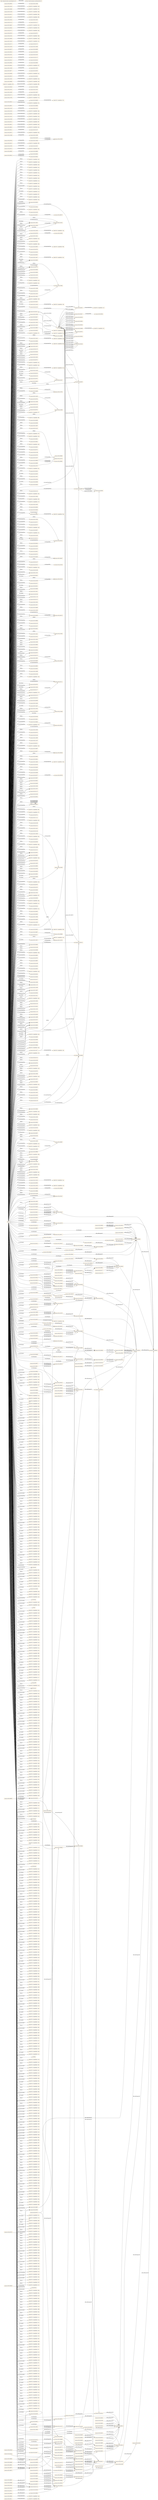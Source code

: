 digraph ar2dtool_diagram { 
rankdir=LR;
size="1501"
node [shape = rectangle, color="orange"]; "resource:SIO_000511" "-365657f3:174e3b0f33b:-7e43" "resource:SIO_000520" "resource:SIO_000554" "resource:SIO_000344" "-365657f3:174e3b0f33b:-7eb2" "resource:SIO_001265" "resource:SIO_000806" "resource:SIO_000112" "resource:SIO_000072" "resource:SIO_000452" "resource:SIO_010001" "resource:SIO_010010" "resource:SIO_010009" "resource:SIO_010341" "-365657f3:174e3b0f33b:-7cb2" "resource:SIO_001001" "-365657f3:174e3b0f33b:-7db4" "resource:SIO_010456" "resource:SIO_000750" "resource:SIO_000256" "resource:SIO_000431" "resource:SIO_000758" "resource:SIO_000391" "resource:SIO_000692" "-365657f3:174e3b0f33b:-7f93" "resource:SIO_000402" "resource:SIO_001091" "resource:SIO_010336" "resource:SIO_000776" "resource:SIO_000494" "resource:SIO_000056" "-365657f3:174e3b0f33b:-7f8f" "resource:SIO_010530" "resource:SIO_001014" "-365657f3:174e3b0f33b:-7e1d" "resource:SIO_001405" "-365657f3:174e3b0f33b:-7e2c" "resource:SIO_000016" "resource:SIO_000092" "resource:SIO_010368" "resource:SIO_001216" "resource:SIO_010289" "resource:SIO_010416" "resource:SIO_010048" "resource:SIO_010057" "-365657f3:174e3b0f33b:-7d28" "resource:SIO_000167" "resource:SIO_000314" "resource:SIO_010375" "resource:SIO_001232" "resource:SIO_000962" "resource:SIO_010464" "resource:SIO_010295" "resource:SIO_000417" "resource:SIO_000106" "resource:SIO_000720" "resource:SIO_010450" "resource:SIO_010458" "resource:SIO_000532" "-365657f3:174e3b0f33b:-7f7c" "resource:SIO_000708" "resource:SIO_000070" "resource:SIO_000404" "resource:SIO_010346" "resource:SIO_010075" "resource:SIO_001176" "resource:SIO_000185" "resource:SIO_001224" "resource:SIO_010035" "resource:SIO_000715" "-365657f3:174e3b0f33b:-7dcc" "-365657f3:174e3b0f33b:-7de2" "resource:SIO_010362" "resource:SIO_001210" "resource:SIO_001197" "resource:SIO_000116" "resource:SIO_001218" "resource:SIO_000810" "resource:SIO_000125" "resource:SIO_000701" "resource:SIO_000076" "resource:SIO_000456" "resource:SIO_010442" "-365657f3:174e3b0f33b:-7ed5" "resource:SIO_000268" "resource:SIO_000499" "resource:SIO_001010" "resource:SIO_011126" "resource:SIO_000754" "resource:SIO_010008" "resource:SIO_001135" "-365657f3:174e3b0f33b:-7f97" "resource:SIO_001095" "resource:SIO_000089" "resource:SIO_001008" "resource:SIO_010455" "resource:SIO_000722" "resource:SIO_001045" "-365657f3:174e3b0f33b:-7f77" "resource:SIO_010462" "resource:SIO_001353" "-365657f3:174e3b0f33b:-7ff0" "resource:SIO_010101" "resource:SIO_000036" "resource:SIO_000647" "resource:SIO_000538" "resource:SIO_010497" "resource:SIO_001291" "resource:SIO_010783" "-365657f3:174e3b0f33b:-7d73" "resource:SIO_000458" "-365657f3:174e3b0f33b:-7c70" "-365657f3:174e3b0f33b:-7d10" "resource:SIO_001174" "resource:SIO_000913" "resource:SIO_000915" "-365657f3:174e3b0f33b:-7e62" "resource:SIO_000613" "resource:SIO_000713" "resource:SIO_001188" "resource:SIO_000756" "resource:SIO_001297" "resource:SIO_010047" "resource:SIO_000123" "resource:SIO_000074" "-365657f3:174e3b0f33b:-7cea" "resource:SIO_000083" "resource:SIO_010448" "resource:SIO_010533" "-365657f3:174e3b0f33b:-7fac" "resource:SIO_000468" "-365657f3:174e3b0f33b:-7ff8" "resource:SIO_000014" "resource:SIO_000516" "-365657f3:174e3b0f33b:-7c9e" "resource:SIO_001093" "resource:SIO_000500" "resource:SIO_010051" "resource:SIO_001043" "resource:SIO_000508" "resource:SIO_000429" "resource:SIO_000809" "resource:SIO_010432" "resource:SIO_010782" "resource:SIO_000960" "resource:SIO_001132" "-365657f3:174e3b0f33b:-7d02" "resource:SIO_010004" "-365657f3:174e3b0f33b:-7cc8" "resource:SIO_000524" "resource:SIO_000550" "-365657f3:174e3b0f33b:-7f36" "-365657f3:174e3b0f33b:-7c7f" "resource:SIO_010020" "resource:SIO_000034" "resource:SIO_000434" "-365657f3:174e3b0f33b:-7cd5" "-365657f3:174e3b0f33b:-7eec" "resource:SIO_000577" "resource:SIO_000005" "resource:SIO_010309" "resource:SIO_010344" "resource:SIO_000747" "resource:SIO_000279" "-365657f3:174e3b0f33b:-7e4f" "resource:SIO_000441" "resource:SIO_000327" "-365657f3:174e3b0f33b:-7cf1" "resource:SIO_000462" "resource:SIO_000143" "resource:SIO_001295" "resource:SIO_000114" "resource:SIO_000454" "-365657f3:174e3b0f33b:-7f1b" "resource:SIO_000052" "resource:SIO_010378" "resource:SIO_000353" "resource:SIO_001370" "resource:SIO_001269" "resource:SIO_000012" "resource:SIO_000752" "resource:SIO_000555" "resource:SIO_001107" "-365657f3:174e3b0f33b:-7d6e" "resource:SIO_001301" "resource:SIO_001035" "-365657f3:174e3b0f33b:-7d1e" "resource:SIO_001266" "resource:SIO_011001" "resource:SIO_000541" "resource:SIO_000270" "resource:SIO_000318" "resource:SIO_000549" "resource:SIO_001071" "-365657f3:174e3b0f33b:-7cce" "resource:SIO_000512" "-365657f3:174e3b0f33b:-7f27" "resource:SIO_000579" "resource:SIO_010460" "resource:SIO_000638" "resource:SIO_010011" "resource:SIO_001273" "resource:SIO_010410" "resource:SIO_000609" "-365657f3:174e3b0f33b:-7c61" "-365657f3:174e3b0f33b:-7d85" "resource:SIO_000148" "resource:SIO_011118" "resource:SIO_001213" "resource:SIO_000704" "resource:SIO_010342" "resource:SIO_010071" "resource:SIO_000460" "resource:SIO_010039" "resource:SIO_000257" "resource:SIO_000805" "resource:SIO_010337" "resource:SIO_000664" "resource:SIO_001233" "resource:SIO_001375" "resource:SIO_001267" "resource:SIO_000261" "-365657f3:174e3b0f33b:-7e6f" "resource:SIO_010058" "resource:SIO_010451" "resource:SIO_001041" "resource:SIO_010459" "resource:SIO_000807" "resource:SIO_010358" "resource:SIO_000963" "resource:SIO_010780" "resource:SIO_000113" "resource:SIO_000004" "resource:SIO_000370" "resource:SIO_010296" "resource:SIO_010002" "resource:SIO_000405" "resource:SIO_000440" "resource:SIO_000448" "-365657f3:174e3b0f33b:-7fb6" "resource:SIO_000721" "-365657f3:174e3b0f33b:-7f3a" "resource:SIO_000751" "resource:SIO_000902" "resource:SIO_000432" "resource:SIO_010096" "resource:SIO_001294" "-365657f3:174e3b0f33b:-7c99" "resource:SIO_001211" "-365657f3:174e3b0f33b:-7d63" "resource:SIO_000702" "resource:SIO_010334" "resource:SIO_001177" "-365657f3:174e3b0f33b:-7c79" "resource:SIO_000269" "resource:SIO_001015" "-365657f3:174e3b0f33b:-7f2f" "resource:SIO_000390" "-365657f3:174e3b0f33b:-7ca9" "resource:SIO_010443" "resource:SIO_000457" "resource:SIO_010043" "resource:SIO_001090" "resource:SIO_000505" "resource:SIO_001046" "resource:SIO_000168" "resource:SIO_000321" "resource:SIO_001116" "resource:SIO_010376" "-365657f3:174e3b0f33b:-7e7b" "resource:SIO_010424" "resource:SIO_000965" "-365657f3:174e3b0f33b:-7ec7" "resource:SIO_000418" "-365657f3:174e3b0f33b:-7c9a" "resource:SIO_001009" "resource:SIO_010056" "resource:SIO_000723" "resource:SIO_001264" "resource:SIO_010090" "resource:SIO_011007" "-365657f3:174e3b0f33b:-7c93" "resource:SIO_000111" "-365657f3:174e3b0f33b:-7e16" "-365657f3:174e3b0f33b:-7e92" "resource:SIO_000097" "resource:SIO_010463" "resource:SIO_010000" "resource:SIO_000903" "resource:SIO_000614" "resource:SIO_000640" "resource:SIO_000146" "resource:SIO_000648" "resource:SIO_000430" "resource:SIO_001292" "resource:SIO_000289" "resource:SIO_000707" "resource:SIO_000337" "resource:SIO_000401" "resource:SIO_000459" "resource:SIO_000523" "resource:SIO_010340" "resource:SIO_010074" "resource:SIO_001175" "resource:SIO_001040" "resource:SIO_000914" "resource:SIO_000275" "resource:SIO_000675" "-365657f3:174e3b0f33b:-7d3c" "-365657f3:174e3b0f33b:-7fb2" "resource:SIO_000784" "-365657f3:174e3b0f33b:-7f72" "resource:SIO_000714" "resource:SIO_011121" "-365657f3:174e3b0f33b:-7f43" "resource:SIO_001298" "resource:SIO_001215" "-365657f3:174e3b0f33b:-7f6e" "resource:SIO_010288" "resource:SIO_010415" "resource:SIO_001136" "resource:SIO_000342" "-365657f3:174e3b0f33b:-7fe3" "resource:SIO_000376" "resource:SIO_000166" "-365657f3:174e3b0f33b:-7cbc" "-365657f3:174e3b0f33b:-7dda" "resource:SIO_010508" "resource:SIO_001231" "resource:SIO_000015" "resource:SIO_000580" "resource:SIO_000091" "-365657f3:174e3b0f33b:-7dab" "resource:SIO_000150" "resource:SIO_010076" "resource:SIO_000995" "resource:SIO_001270" "resource:SIO_000307" "resource:SIO_001094" "resource:SIO_000559" "resource:SIO_000501" "-365657f3:174e3b0f33b:-7d6a" "resource:SIO_000509" "resource:SIO_001262" "resource:SIO_010457" "-365657f3:174e3b0f33b:-7e54" "resource:SIO_000762" "resource:SIO_001074" "resource:SIO_000539" "resource:SIO_000961" "resource:SIO_010005" "resource:SIO_010345" "-365657f3:174e3b0f33b:-7dbe" "-365657f3:174e3b0f33b:-7f57" "resource:SIO_000328" "-365657f3:174e3b0f33b:-7dfa" "resource:SIO_010100" "-365657f3:174e3b0f33b:-7ca2" "resource:SIO_000463" "resource:SIO_000144" "-365657f3:174e3b0f33b:-7e1e" "resource:SIO_000035" "resource:SIO_000435" "resource:SIO_010094" "resource:SIO_000395" "-365657f3:174e3b0f33b:-7ffc" "resource:SIO_010029" "-365657f3:174e3b0f33b:-7e75" "resource:SIO_000578" "resource:SIO_000115" "resource:SIO_001217" "resource:SIO_000006" "resource:SIO_000124" "resource:SIO_000626" "resource:SIO_001289" "resource:SIO_000498" "-365657f3:174e3b0f33b:-7d58" "-365657f3:174e3b0f33b:-7f9b" "resource:SIO_000131" "resource:SIO_000653" "resource:SIO_000753" "resource:SIO_000997" "resource:SIO_001296" "-365657f3:174e3b0f33b:-7e6c" "resource:SIO_001209" "resource:SIO_000333" "resource:SIO_000455" "resource:SIO_000503" "-365657f3:174e3b0f33b:-7e3d" "resource:SIO_000162" "resource:SIO_000284" "resource:SIO_001227" "resource:SIO_010038" "-365657f3:174e3b0f33b:-7f15" "resource:SIO_000354" "resource:SIO_011125" "resource:SIO_010299" "resource:SIO_010007" "resource:SIO_000556" "-365657f3:174e3b0f33b:-7cb8" "resource:SIO_010411" "-365657f3:174e3b0f33b:-7da5" "resource:SIO_010310" "resource:SIO_010054" "resource:SIO_001145" "resource:SIO_001302" "resource:SIO_000592" "resource:SIO_011002" "resource:SIO_011119" "resource:SIO_000428" "resource:SIO_000437" "resource:SIO_010099" "resource:SIO_001072" "resource:SIO_000069" "resource:SIO_000000" "resource:SIO_000400" "resource:SIO_000967" "resource:SIO_010461" "-365657f3:174e3b0f33b:-7daf" "-365657f3:174e3b0f33b:-7e0f" "resource:SIO_000639" "resource:SIO_001274" "resource:SIO_000396" "resource:SIO_001003" "resource:SIO_000564" "-365657f3:174e3b0f33b:-7d52" "resource:SIO_000719" "resource:SIO_000612" "-365657f3:174e3b0f33b:-7d7d" "resource:SIO_000258" "resource:SIO_001214" "resource:SIO_001290" "resource:SIO_000755" "resource:SIO_001336" "-365657f3:174e3b0f33b:-7ce9" "resource:SIO_000705" "resource:SIO_000694" "resource:SIO_010046" "resource:SIO_000122" "-365657f3:174e3b0f33b:-7ea8" "resource:SIO_001038" "-365657f3:174e3b0f33b:-7f1e" "resource:SIO_010072" "-365657f3:174e3b0f33b:-7fda" "resource:SIO_010532" "resource:SIO_000959" "-365657f3:174e3b0f33b:-7cfd" "resource:SIO_000476" "resource:SIO_000651" "resource:SIO_010025" "resource:SIO_001050" "resource:SIO_000794" "resource:SIO_001139" "resource:SIO_000073" "resource:SIO_000453" "resource:SIO_000340" "resource:SIO_010447" "resource:SIO_010059" "resource:SIO_000483" "-365657f3:174e3b0f33b:-7d9b" "-365657f3:174e3b0f33b:-7e59" "-365657f3:174e3b0f33b:-7e65" "resource:SIO_010506" "resource:SIO_000319" "resource:SIO_001234" "resource:SIO_000262" "-365657f3:174e3b0f33b:-7dea" "resource:SIO_000449" "-365657f3:174e3b0f33b:-7f05" "resource:SIO_000108" "resource:SIO_010052" "-365657f3:174e3b0f33b:-7e26" "resource:SIO_000507" "-365657f3:174e3b0f33b:-7f48" "resource:SIO_001260" "resource:SIO_000808" "resource:SIO_010359" "resource:SIO_010423" "-365657f3:174e3b0f33b:-7ce3" "resource:SIO_000589" "-365657f3:174e3b0f33b:-7d77" "resource:SIO_000017" "resource:SIO_010003" "-365657f3:174e3b0f33b:-7cb4" "resource:SIO_010343" "-365657f3:174e3b0f33b:-7f60" "-365657f3:174e3b0f33b:-7fc1" "resource:SIO_000562" "-365657f3:174e3b0f33b:-7d84" "resource:SIO_000142" "resource:SIO_000433" "resource:SIO_000469" "-365657f3:174e3b0f33b:-7c8f" "resource:SIO_000078" "resource:SIO_010044" "-365657f3:174e3b0f33b:-7e9e" "-365657f3:174e3b0f33b:-7f5d" "-365657f3:174e3b0f33b:-7cbf" "resource:SIO_000780" "resource:SIO_010030" "-365657f3:174e3b0f33b:-7da1" "-365657f3:174e3b0f33b:-7fd2" "resource:SIO_000616" "resource:SIO_000966" "resource:SIO_000302" "resource:SIO_010363" "resource:SIO_010284" "resource:SIO_000080" "resource:SIO_000984" "resource:SIO_001047" "resource:SIO_001117" "-365657f3:174e3b0f33b:-7edd" "resource:SIO_010377" "resource:SIO_010091" "resource:SIO_010425" ; /*classes style*/
	"resource:SIO_010009" -> "resource:SIO_010010" [ label = "owl:disjointWith" ];
	"resource:SIO_001098" -> "resource:SIO_000272" [ label = "rdfs:subPropertyOf" ];
	"resource:SIO_010462" -> "resource:SIO_010463" [ label = "owl:disjointWith" ];
	"resource:SIO_001279" -> "resource:SIO_000008" [ label = "rdfs:subPropertyOf" ];
	"resource:SIO_010377" -> "resource:SIO_010378" [ label = "owl:disjointWith" ];
	"resource:SIO_010377" -> "-365657f3:174e3b0f33b:-7cbf" [ label = "owl:equivalentClass" ];
	"resource:SIO_000232" -> "resource:SIO_000062" [ label = "rdfs:subPropertyOf" ];
	"resource:SIO_000805" -> "resource:SIO_000806" [ label = "owl:disjointWith" ];
	"resource:SIO_010432" -> "-365657f3:174e3b0f33b:-7cb4" [ label = "owl:equivalentClass" ];
	"resource:SIO_000202" -> "resource:SIO_000145" [ label = "rdfs:subPropertyOf" ];
	"resource:SIO_000093" -> "resource:SIO_000068" [ label = "rdfs:subPropertyOf" ];
	"resource:SIO_001280" -> "resource:SIO_000011" [ label = "rdfs:subPropertyOf" ];
	"resource:SIO_000274" -> "resource:SIO_000497" [ label = "rdfs:subPropertyOf" ];
	"resource:SIO_000274" -> "resource:SIO_000244" [ label = "rdfs:subPropertyOf" ];
	"resource:SIO_001008" -> "-365657f3:174e3b0f33b:-7e16" [ label = "owl:equivalentClass" ];
	"resource:SIO_000455" -> "resource:SIO_000458" [ label = "owl:disjointWith" ];
	"resource:SIO_000455" -> "-365657f3:174e3b0f33b:-7f1e" [ label = "owl:equivalentClass" ];
	"resource:SIO_000063" -> "resource:SIO_000062" [ label = "rdfs:subPropertyOf" ];
	"resource:SIO_010082" -> "resource:SIO_010078" [ label = "rdfs:subPropertyOf" ];
	"resource:SIO_000244" -> "resource:SIO_000352" [ label = "rdfs:subPropertyOf" ];
	"resource:SIO_000636" -> "resource:SIO_000352" [ label = "rdfs:subPropertyOf" ];
	"resource:SIO_000425" -> "resource:SIO_000001" [ label = "rdfs:subPropertyOf" ];
	"resource:SIO_000214" -> "resource:SIO_000425" [ label = "rdfs:subPropertyOf" ];
	"resource:SIO_000793" -> "resource:SIO_000687" [ label = "rdfs:subPropertyOf" ];
	"resource:SIO_001401" -> "resource:SIO_001154" [ label = "rdfs:subPropertyOf" ];
	"resource:SIO_000974" -> "resource:SIO_000053" [ label = "rdfs:subPropertyOf" ];
	"resource:SIO_000497" -> "resource:SIO_000272" [ label = "rdfs:subPropertyOf" ];
	"resource:SIO_010782" -> "resource:SIO_010783" [ label = "owl:disjointWith" ];
	"resource:SIO_000286" -> "resource:SIO_000497" [ label = "rdfs:subPropertyOf" ];
	"resource:SIO_000552" -> "resource:SIO_000230" [ label = "rdfs:subPropertyOf" ];
	"resource:SIO_001262" -> "-365657f3:174e3b0f33b:-7d85" [ label = "owl:equivalentClass" ];
	"resource:SIO_000341" -> "resource:SIO_000425" [ label = "rdfs:subPropertyOf" ];
	"resource:SIO_000733" -> "resource:SIO_000737" [ label = "rdfs:subPropertyOf" ];
	"resource:SIO_000437" -> "-365657f3:174e3b0f33b:-7f3a" [ label = "owl:equivalentClass" ];
	"resource:SIO_010456" -> "-365657f3:174e3b0f33b:-7c9a" [ label = "owl:equivalentClass" ];
	"resource:SIO_000311" -> "resource:SIO_000232" [ label = "rdfs:subPropertyOf" ];
	"resource:SIO_000226" -> "resource:SIO_000236" [ label = "rdfs:subPropertyOf" ];
	"resource:SIO_000775" -> "resource:SIO_000773" [ label = "rdfs:subPropertyOf" ];
	"resource:SIO_000268" -> "-365657f3:174e3b0f33b:-7f6e" [ label = "owl:equivalentClass" ];
	"resource:SIO_000142" -> "resource:SIO_000143" [ label = "owl:disjointWith" ];
	"resource:SIO_000449" -> "resource:SIO_000468" [ label = "owl:disjointWith" ];
	"resource:SIO_000323" -> "resource:SIO_000128" [ label = "rdfs:subPropertyOf" ];
	"resource:SIO_001159" -> "resource:SIO_000062" [ label = "rdfs:subPropertyOf" ];
	"resource:SIO_000208" -> "resource:SIO_000773" [ label = "rdfs:subPropertyOf" ];
	"resource:SIO_000365" -> "resource:SIO_000219" [ label = "rdfs:subPropertyOf" ];
	"resource:SIO_000631" -> "resource:SIO_000628" [ label = "rdfs:subPropertyOf" ];
	"resource:SIO_000420" -> "resource:SIO_000425" [ label = "rdfs:subPropertyOf" ];
	"resource:SIO_000335" -> "resource:SIO_000652" [ label = "rdfs:subPropertyOf" ];
	"resource:SIO_000335" -> "resource:SIO_000293" [ label = "rdfs:subPropertyOf" ];
	"resource:SIO_000124" -> "-365657f3:174e3b0f33b:-7f93" [ label = "owl:equivalentClass" ];
	"resource:SIO_001045" -> "-365657f3:174e3b0f33b:-7e0f" [ label = "owl:equivalentClass" ];
	"resource:SIO_010058" -> "resource:SIO_010059" [ label = "owl:disjointWith" ];
	"resource:SIO_000673" -> "resource:SIO_000671" [ label = "rdfs:subPropertyOf" ];
	"resource:SIO_000462" -> "resource:SIO_000463" [ label = "owl:disjointWith" ];
	"resource:SIO_000251" -> "resource:SIO_000249" [ label = "rdfs:subPropertyOf" ];
	"resource:SIO_000643" -> "resource:SIO_000224" [ label = "rdfs:subPropertyOf" ];
	"resource:SIO_000558" -> "resource:SIO_010302" [ label = "rdfs:subPropertyOf" ];
	"resource:SIO_001353" -> "-365657f3:174e3b0f33b:-7d6e" [ label = "owl:equivalentClass" ];
	"resource:SIO_000221" -> "resource:SIO_000008" [ label = "rdfs:subPropertyOf" ];
	"resource:SIO_010336" -> "resource:SIO_010337" [ label = "owl:disjointWith" ];
	"resource:SIO_000709" -> "resource:SIO_000001" [ label = "rdfs:subPropertyOf" ];
	"resource:SIO_000293" -> "resource:SIO_000203" [ label = "rdfs:subPropertyOf" ];
	"resource:SIO_011126" -> "-365657f3:174e3b0f33b:-7c61" [ label = "owl:equivalentClass" ];
	"resource:SIO_000655" -> "resource:SIO_000294" [ label = "rdfs:subPropertyOf" ];
	"resource:SIO_000052" -> "-365657f3:174e3b0f33b:-7fda" [ label = "owl:equivalentClass" ];
	"resource:SIO_000710" -> "resource:SIO_000709" [ label = "rdfs:subPropertyOf" ];
	"resource:SIO_000233" -> "resource:SIO_000011" [ label = "rdfs:subPropertyOf" ];
	"resource:SIO_001154" -> "resource:SIO_000294" [ label = "rdfs:subPropertyOf" ];
	"resource:SIO_000203" -> "resource:SIO_000322" [ label = "rdfs:subPropertyOf" ];
	"resource:SIO_000697" -> "resource:SIO_000709" [ label = "rdfs:subPropertyOf" ];
	"resource:SIO_001009" -> "resource:SIO_001010" [ label = "owl:disjointWith" ];
	"resource:SIO_010083" -> "resource:SIO_010079" [ label = "rdfs:subPropertyOf" ];
	"resource:SIO_000064" -> "resource:SIO_000219" [ label = "rdfs:subPropertyOf" ];
	"resource:SIO_000456" -> "resource:SIO_000457" [ label = "owl:disjointWith" ];
	"resource:SIO_000245" -> "resource:SIO_000294" [ label = "rdfs:subPropertyOf" ];
	"resource:SIO_000511" -> "-365657f3:174e3b0f33b:-7f05" [ label = "owl:equivalentClass" ];
	"resource:SIO_000426" -> "resource:SIO_000425" [ label = "rdfs:subPropertyOf" ];
	"resource:SIO_000215" -> "resource:SIO_000011" [ label = "rdfs:subPropertyOf" ];
	"resource:SIO_001402" -> "resource:SIO_001154" [ label = "rdfs:subPropertyOf" ];
	"resource:SIO_000975" -> "resource:SIO_000093" [ label = "rdfs:subPropertyOf" ];
	"resource:SIO_000679" -> "resource:SIO_000054" [ label = "rdfs:subPropertyOf" ];
	"resource:SIO_000553" -> "resource:SIO_000231" [ label = "rdfs:subPropertyOf" ];
	"resource:SIO_000342" -> "-365657f3:174e3b0f33b:-7f48" [ label = "owl:equivalentClass" ];
	"resource:SIO_000734" -> "resource:SIO_000699" [ label = "rdfs:subPropertyOf" ];
	"resource:SIO_000257" -> "resource:SIO_000258" [ label = "owl:disjointWith" ];
	"resource:SIO_000131" -> "resource:SIO_001197" [ label = "owl:disjointWith" ];
	"resource:SIO_000523" -> "resource:SIO_000524" [ label = "owl:disjointWith" ];
	"resource:SIO_010457" -> "-365657f3:174e3b0f33b:-7c93" [ label = "owl:equivalentClass" ];
	"resource:SIO_000312" -> "resource:SIO_000229" [ label = "rdfs:subPropertyOf" ];
	"resource:SIO_000704" -> "resource:SIO_000721" [ label = "owl:disjointWith" ];
	"resource:SIO_000227" -> "resource:SIO_000643" [ label = "rdfs:subPropertyOf" ];
	"resource:SIO_000680" -> "resource:SIO_000679" [ label = "rdfs:subPropertyOf" ];
	"resource:SIO_010005" -> "resource:SIO_010047" [ label = "owl:disjointWith" ];
	"resource:SIO_000269" -> "resource:SIO_000270" [ label = "owl:disjointWith" ];
	"resource:SIO_010288" -> "resource:SIO_010289" [ label = "owl:disjointWith" ];
	"resource:SIO_000324" -> "resource:SIO_000202" [ label = "rdfs:subPropertyOf" ];
	"resource:SIO_010343" -> "-365657f3:174e3b0f33b:-7cea" [ label = "owl:equivalentClass" ];
	"resource:SIO_000692" -> "resource:SIO_000694" [ label = "owl:disjointWith" ];
	"resource:SIO_000028" -> "resource:SIO_000145" [ label = "rdfs:subPropertyOf" ];
	"resource:SIO_000209" -> "resource:SIO_000773" [ label = "rdfs:subPropertyOf" ];
	"resource:SIO_000577" -> "resource:SIO_000578" [ label = "owl:disjointWith" ];
	"resource:SIO_000758" -> "resource:SIO_001093" [ label = "owl:disjointWith" ];
	"resource:SIO_000240" -> "resource:SIO_000203" [ label = "rdfs:subPropertyOf" ];
	"resource:SIO_000632" -> "resource:SIO_000210" [ label = "rdfs:subPropertyOf" ];
	"resource:SIO_000421" -> "resource:SIO_000425" [ label = "rdfs:subPropertyOf" ];
	"resource:SIO_000210" -> "resource:SIO_000628" [ label = "rdfs:subPropertyOf" ];
	"resource:SIO_000125" -> "-365657f3:174e3b0f33b:-7f8f" [ label = "owl:equivalentClass" ];
	"resource:SIO_001046" -> "resource:SIO_001047" [ label = "owl:disjointWith" ];
	"resource:SIO_010410" -> "-365657f3:174e3b0f33b:-7cbc" [ label = "owl:equivalentClass" ];
	"resource:SIO_000970" -> "resource:SIO_000975" [ label = "rdfs:subPropertyOf" ];
	"resource:SIO_001101" -> "resource:SIO_000709" [ label = "rdfs:subPropertyOf" ];
	"resource:SIO_000674" -> "resource:SIO_000672" [ label = "rdfs:subPropertyOf" ];
	"resource:SIO_000589" -> "-365657f3:174e3b0f33b:-7eec" [ label = "owl:equivalentClass" ];
	"http://semanticscience.org/ontology/sio.owl" -> "http://creativecommons.org/licenses/by/4.0/" [ label = "terms:license" ];
	"resource:SIO_000252" -> "resource:SIO_000212" [ label = "rdfs:subPropertyOf" ];
	"resource:SIO_000644" -> "resource:SIO_000223" [ label = "rdfs:subPropertyOf" ];
	"resource:SIO_001269" -> "resource:SIO_001270" [ label = "owl:disjointWith" ];
	"resource:SIO_000222" -> "resource:SIO_000011" [ label = "rdfs:subPropertyOf" ];
	"resource:SIO_000011" -> "resource:SIO_000001" [ label = "rdfs:subPropertyOf" ];
	"resource:SIO_000318" -> "resource:SIO_000319" [ label = "owl:disjointWith" ];
	"resource:SIO_000294" -> "resource:SIO_000243" [ label = "rdfs:subPropertyOf" ];
	"resource:SIO_010000" -> "-365657f3:174e3b0f33b:-7d63" [ label = "owl:equivalentClass" ];
	"resource:SIO_001209" -> "-365657f3:174e3b0f33b:-7d9b" [ label = "owl:equivalentClass" ];
	"resource:SIO_000656" -> "resource:SIO_000655" [ label = "rdfs:subPropertyOf" ];
	"resource:SIO_000053" -> "resource:SIO_000028" [ label = "rdfs:subPropertyOf" ];
	"resource:SIO_000234" -> "resource:SIO_000008" [ label = "rdfs:subPropertyOf" ];
	"resource:SIO_001155" -> "resource:SIO_000352" [ label = "rdfs:subPropertyOf" ];
	"resource:SIO_000807" -> "resource:SIO_000808" [ label = "owl:disjointWith" ];
	"resource:SIO_001210" -> "resource:SIO_001211" [ label = "owl:disjointWith" ];
	"resource:SIO_000204" -> "resource:SIO_000322" [ label = "rdfs:subPropertyOf" ];
	"resource:SIO_000095" -> "resource:SIO_000011" [ label = "rdfs:subPropertyOf" ];
	"resource:SIO_000668" -> "resource:SIO_000628" [ label = "rdfs:subPropertyOf" ];
	"resource:SIO_010295" -> "resource:SIO_010296" [ label = "owl:disjointWith" ];
	"resource:SIO_000246" -> "resource:SIO_000245" [ label = "rdfs:subPropertyOf" ];
	"resource:SIO_000427" -> "resource:SIO_000424" [ label = "rdfs:subPropertyOf" ];
	"resource:SIO_000216" -> "resource:SIO_000008" [ label = "rdfs:subPropertyOf" ];
	"resource:SIO_001403" -> "resource:SIO_000001" [ label = "rdfs:subPropertyOf" ];
	"resource:SIO_000005" -> "resource:SIO_000340" [ label = "owl:disjointWith" ];
	"resource:SIO_000288" -> "resource:SIO_000203" [ label = "rdfs:subPropertyOf" ];
	"resource:SIO_000554" -> "resource:SIO_000555" [ label = "owl:disjointWith" ];
	"resource:SIO_000469" -> "-365657f3:174e3b0f33b:-7f15" [ label = "owl:equivalentClass" ];
	"resource:SIO_010362" -> "-365657f3:174e3b0f33b:-7cce" [ label = "owl:equivalentClass" ];
	"resource:SIO_000735" -> "resource:SIO_000733" [ label = "rdfs:subPropertyOf" ];
	"resource:SIO_000132" -> "resource:SIO_000322" [ label = "rdfs:subPropertyOf" ];
	"resource:SIO_010458" -> "-365657f3:174e3b0f33b:-7c8f" [ label = "owl:equivalentClass" ];
	"resource:SIO_000313" -> "resource:SIO_000310" [ label = "rdfs:subPropertyOf" ];
	"resource:SIO_000892" -> "resource:SIO_000212" [ label = "rdfs:subPropertyOf" ];
	"resource:SIO_000228" -> "resource:SIO_000644" [ label = "rdfs:subPropertyOf" ];
	"resource:SIO_000681" -> "resource:SIO_000679" [ label = "rdfs:subPropertyOf" ];
	"resource:SIO_000017" -> "resource:SIO_000354" [ label = "owl:disjointWith" ];
	"resource:SIO_010302" -> "resource:SIO_000272" [ label = "rdfs:subPropertyOf" ];
	"resource:SIO_000089" -> "-365657f3:174e3b0f33b:-7fc1" [ label = "owl:equivalentClass" ];
	"resource:SIO_000440" -> "-365657f3:174e3b0f33b:-7f2f" [ label = "owl:equivalentClass" ];
	"resource:SIO_000355" -> "resource:SIO_000229" [ label = "rdfs:subPropertyOf" ];
	"resource:SIO_000059" -> "resource:SIO_000008" [ label = "rdfs:subPropertyOf" ];
	"resource:SIO_010078" -> "resource:SIO_000338" [ label = "rdfs:subPropertyOf" ];
	"resource:SIO_000325" -> "-365657f3:174e3b0f33b:-7ff4" [ label = "owl:propertyChainAxiom" ];
	"resource:SIO_000325" -> "resource:SIO_000322" [ label = "rdfs:subPropertyOf" ];
	"resource:SIO_001035" -> "resource:SIO_001038" [ label = "owl:disjointWith" ];
	"resource:SIO_000029" -> "resource:SIO_000096" [ label = "rdfs:subPropertyOf" ];
	"resource:SIO_001301" -> "resource:SIO_001302" [ label = "owl:disjointWith" ];
	"resource:SIO_010048" -> "resource:SIO_010052" [ label = "owl:disjointWith" ];
	"resource:SIO_000482" -> "resource:SIO_000283" [ label = "rdfs:subPropertyOf" ];
	"resource:SIO_000060" -> "resource:SIO_000205" [ label = "rdfs:subPropertyOf" ];
	"resource:SIO_000452" -> "resource:SIO_000454" [ label = "owl:disjointWith" ];
	"resource:SIO_000452" -> "resource:SIO_000453" [ label = "owl:disjointWith" ];
	"resource:SIO_000241" -> "resource:SIO_000652" [ label = "rdfs:subPropertyOf" ];
	"resource:SIO_000241" -> "resource:SIO_000211" [ label = "rdfs:subPropertyOf" ];
	"resource:SIO_000633" -> "resource:SIO_000205" [ label = "rdfs:subPropertyOf" ];
	"resource:SIO_000422" -> "resource:SIO_000283" [ label = "rdfs:subPropertyOf" ];
	"resource:SIO_000211" -> "resource:SIO_000203" [ label = "rdfs:subPropertyOf" ];
	"resource:SIO_000971" -> "resource:SIO_000974" [ label = "rdfs:subPropertyOf" ];
	"resource:SIO_000307" -> "-365657f3:174e3b0f33b:-7f60" [ label = "owl:equivalentClass" ];
	"resource:SIO_000283" -> "resource:SIO_000272" [ label = "rdfs:subPropertyOf" ];
	"resource:SIO_000675" -> "-365657f3:174e3b0f33b:-7ec7" [ label = "owl:equivalentClass" ];
	"resource:SIO_000072" -> "resource:SIO_000073" [ label = "owl:disjointWith" ];
	"resource:SIO_000253" -> "resource:SIO_000008" [ label = "rdfs:subPropertyOf" ];
	"resource:SIO_001174" -> "-365657f3:174e3b0f33b:-7dbe" [ label = "owl:equivalentClass" ];
	"resource:SIO_000223" -> "resource:SIO_000008" [ label = "rdfs:subPropertyOf" ];
	"resource:SIO_010423" -> "-365657f3:174e3b0f33b:-7cb8" [ label = "owl:equivalentClass" ];
	"resource:SIO_000772" -> "resource:SIO_000631" [ label = "rdfs:subPropertyOf" ];
	"resource:SIO_000687" -> "resource:SIO_000322" [ label = "rdfs:subPropertyOf" ];
	"resource:SIO_001090" -> "resource:SIO_001091" [ label = "owl:disjointWith" ];
	"resource:SIO_000657" -> "resource:SIO_000352" [ label = "rdfs:subPropertyOf" ];
	"resource:SIO_000054" -> "resource:SIO_000053" [ label = "rdfs:subPropertyOf" ];
	"resource:SIO_000235" -> "resource:SIO_000586" [ label = "rdfs:subPropertyOf" ];
	"resource:SIO_001156" -> "resource:SIO_000294" [ label = "rdfs:subPropertyOf" ];
	"resource:SIO_001156" -> "resource:SIO_000229" [ label = "rdfs:subPropertyOf" ];
	"resource:SIO_000205" -> "resource:SIO_000212" [ label = "rdfs:subPropertyOf" ];
	"resource:SIO_000784" -> "resource:SIO_010048" [ label = "owl:disjointWith" ];
	"resource:SIO_000699" -> "resource:SIO_000737" [ label = "rdfs:subPropertyOf" ];
	"resource:SIO_000965" -> "-365657f3:174e3b0f33b:-7e43" [ label = "owl:equivalentClass" ];
	"resource:SIO_000096" -> "resource:SIO_000093" [ label = "rdfs:subPropertyOf" ];
	"resource:SIO_000362" -> "resource:SIO_000008" [ label = "rdfs:subPropertyOf" ];
	"resource:SIO_000277" -> "resource:SIO_000631" [ label = "rdfs:subPropertyOf" ];
	"resource:SIO_000066" -> "resource:SIO_000253" [ label = "rdfs:subPropertyOf" ];
	"resource:SIO_000458" -> "-365657f3:174e3b0f33b:-7f1b" [ label = "owl:equivalentClass" ];
	"resource:SIO_000332" -> "resource:SIO_000563" [ label = "rdfs:subPropertyOf" ];
	"resource:SIO_000247" -> "resource:SIO_000244" [ label = "rdfs:subPropertyOf" ];
	"resource:SIO_000905" -> "resource:SIO_000291" [ label = "rdfs:subPropertyOf" ];
	"resource:SIO_010532" -> "resource:SIO_010533" [ label = "owl:disjointWith" ];
	"resource:SIO_010447" -> "resource:SIO_010448" [ label = "owl:disjointWith" ];
	"resource:SIO_000217" -> "resource:SIO_000223" [ label = "rdfs:subPropertyOf" ];
	"resource:SIO_000609" -> "-365657f3:174e3b0f33b:-7edd" [ label = "owl:equivalentClass" ];
	"resource:SIO_001404" -> "resource:SIO_001403" [ label = "rdfs:subPropertyOf" ];
	"resource:SIO_000640" -> "resource:SIO_000751" [ label = "owl:disjointWith" ];
	"resource:SIO_010363" -> "-365657f3:174e3b0f33b:-7cc8" [ label = "owl:equivalentClass" ];
	"resource:SIO_000736" -> "resource:SIO_000001" [ label = "rdfs:subPropertyOf" ];
	"resource:SIO_010459" -> "resource:SIO_010460" [ label = "owl:disjointWith" ];
	"resource:SIO_000314" -> "-365657f3:174e3b0f33b:-7f5d" [ label = "owl:equivalentClass" ];
	"resource:SIO_000229" -> "resource:SIO_000132" [ label = "rdfs:subPropertyOf" ];
	"resource:SIO_000682" -> "resource:SIO_000029" [ label = "rdfs:subPropertyOf" ];
	"resource:SIO_000652" -> "resource:SIO_000203" [ label = "rdfs:subPropertyOf" ];
	"resource:SIO_001096" -> "resource:SIO_000272" [ label = "rdfs:subPropertyOf" ];
	"resource:SIO_000441" -> "-365657f3:174e3b0f33b:-7f27" [ label = "owl:equivalentClass" ];
	"resource:SIO_010375" -> "resource:SIO_010376" [ label = "owl:disjointWith" ];
	"resource:SIO_000356" -> "resource:SIO_000062" [ label = "rdfs:subPropertyOf" ];
	"resource:SIO_001277" -> "resource:SIO_000628" [ label = "rdfs:subPropertyOf" ];
	"resource:SIO_000230" -> "resource:SIO_000132" [ label = "rdfs:subPropertyOf" ];
	"resource:SIO_000145" -> "resource:SIO_000322" [ label = "rdfs:subPropertyOf" ];
	"resource:SIO_010079" -> "resource:SIO_000339" [ label = "rdfs:subPropertyOf" ];
	"resource:SIO_000960" -> "resource:SIO_000962" [ label = "owl:disjointWith" ];
	"resource:SIO_000960" -> "resource:SIO_000961" [ label = "owl:disjointWith" ];
	"resource:SIO_000272" -> "resource:SIO_000736" [ label = "rdfs:subPropertyOf" ];
	"resource:SIO_000579" -> "resource:SIO_000580" [ label = "owl:disjointWith" ];
	"resource:SIO_000061" -> "resource:SIO_000322" [ label = "rdfs:subPropertyOf" ];
	"resource:SIO_010080" -> "resource:SIO_010078" [ label = "rdfs:subPropertyOf" ];
	"resource:SIO_000242" -> "resource:SIO_000652" [ label = "rdfs:subPropertyOf" ];
	"resource:SIO_000242" -> "resource:SIO_000240" [ label = "rdfs:subPropertyOf" ];
	"resource:SIO_000634" -> "resource:SIO_000558" [ label = "rdfs:subPropertyOf" ];
	"resource:SIO_000900" -> "resource:SIO_000216" [ label = "rdfs:subPropertyOf" ];
	"resource:SIO_000549" -> "resource:SIO_000550" [ label = "owl:disjointWith" ];
	"resource:SIO_010442" -> "-365657f3:174e3b0f33b:-7ca9" [ label = "owl:equivalentClass" ];
	"resource:SIO_000338" -> "resource:SIO_000563" [ label = "rdfs:subPropertyOf" ];
	"resource:SIO_000338" -> "resource:SIO_000243" [ label = "rdfs:subPropertyOf" ];
	"resource:SIO_000212" -> "resource:SIO_000001" [ label = "rdfs:subPropertyOf" ];
	"resource:SIO_000972" -> "resource:SIO_000974" [ label = "rdfs:subPropertyOf" ];
	"resource:SIO_000495" -> "resource:SIO_000272" [ label = "rdfs:subPropertyOf" ];
	"resource:SIO_010780" -> "-365657f3:174e3b0f33b:-7c70" [ label = "owl:equivalentClass" ];
	"resource:SIO_000254" -> "resource:SIO_000011" [ label = "rdfs:subPropertyOf" ];
	"resource:SIO_000646" -> "resource:SIO_000643" [ label = "rdfs:subPropertyOf" ];
	"resource:SIO_000224" -> "resource:SIO_000011" [ label = "rdfs:subPropertyOf" ];
	"resource:SIO_000139" -> "resource:SIO_000132" [ label = "rdfs:subPropertyOf" ];
	"resource:SIO_010424" -> "resource:SIO_010425" [ label = "owl:disjointWith" ];
	"resource:SIO_000773" -> "resource:SIO_000252" [ label = "rdfs:subPropertyOf" ];
	"resource:SIO_000562" -> "resource:SIO_010284" [ label = "owl:disjointWith" ];
	"resource:SIO_000477" -> "resource:SIO_000422" [ label = "rdfs:subPropertyOf" ];
	"resource:SIO_010309" -> "resource:SIO_010310" [ label = "owl:disjointWith" ];
	"resource:SIO_000658" -> "resource:SIO_000657" [ label = "rdfs:subPropertyOf" ];
	"resource:SIO_001242" -> "resource:SIO_000736" [ label = "rdfs:subPropertyOf" ];
	"resource:SIO_001157" -> "resource:SIO_000352" [ label = "rdfs:subPropertyOf" ];
	"resource:SIO_000236" -> "resource:SIO_000646" [ label = "rdfs:subPropertyOf" ];
	"resource:SIO_000628" -> "resource:SIO_000001" [ label = "rdfs:subPropertyOf" ];
	"resource:SIO_000809" -> "-365657f3:174e3b0f33b:-7e6f" [ label = "owl:equivalentClass" ];
	"resource:SIO_000206" -> "resource:SIO_000772" [ label = "rdfs:subPropertyOf" ];
	"resource:SIO_000966" -> "resource:SIO_000967" [ label = "owl:disjointWith" ];
	"resource:SIO_000363" -> "resource:SIO_000011" [ label = "rdfs:subPropertyOf" ];
	"resource:SIO_000278" -> "resource:SIO_000252" [ label = "rdfs:subPropertyOf" ];
	"resource:SIO_000810" -> "-365657f3:174e3b0f33b:-7e6c" [ label = "owl:equivalentClass" ];
	"resource:SIO_000248" -> "resource:SIO_000352" [ label = "rdfs:subPropertyOf" ];
	"resource:SIO_000122" -> "-365657f3:174e3b0f33b:-7f9b" [ label = "owl:equivalentClass" ];
	"resource:SIO_000490" -> "resource:SIO_000482" [ label = "rdfs:subPropertyOf" ];
	"resource:SIO_000218" -> "resource:SIO_000224" [ label = "rdfs:subPropertyOf" ];
	"resource:SIO_000671" -> "resource:SIO_000008" [ label = "rdfs:subPropertyOf" ];
	"resource:SIO_001405" -> "resource:SIO_010052" [ label = "owl:disjointWith" ];
	"resource:SIO_000586" -> "resource:SIO_000644" [ label = "rdfs:subPropertyOf" ];
	"resource:SIO_000641" -> "resource:SIO_000008" [ label = "rdfs:subPropertyOf" ];
	"resource:SIO_000737" -> "resource:SIO_000736" [ label = "rdfs:subPropertyOf" ];
	"resource:SIO_000707" -> "resource:SIO_000708" [ label = "owl:disjointWith" ];
	"resource:SIO_000291" -> "resource:SIO_000230" [ label = "rdfs:subPropertyOf" ];
	"resource:SIO_000080" -> "resource:SIO_000448" [ label = "owl:disjointWith" ];
	"resource:SIO_001097" -> "resource:SIO_000272" [ label = "rdfs:subPropertyOf" ];
	"resource:SIO_010461" -> "resource:SIO_010464" [ label = "owl:disjointWith" ];
	"resource:SIO_001278" -> "resource:SIO_000628" [ label = "rdfs:subPropertyOf" ];
	"resource:SIO_000749" -> "resource:SIO_000737" [ label = "rdfs:subPropertyOf" ];
	"resource:SIO_000231" -> "resource:SIO_000062" [ label = "rdfs:subPropertyOf" ];
	"resource:SIO_000020" -> "resource:SIO_000210" [ label = "rdfs:subPropertyOf" ];
	"resource:SIO_010346" -> "-365657f3:174e3b0f33b:-7cd5" [ label = "owl:equivalentClass" ];
	"resource:SIO_000719" -> "resource:SIO_000720" [ label = "owl:disjointWith" ];
	"resource:SIO_000092" -> "-365657f3:174e3b0f33b:-7fb6" [ label = "owl:equivalentClass" ];
	"resource:SIO_000484" -> "resource:SIO_000482" [ label = "rdfs:subPropertyOf" ];
	"resource:SIO_000273" -> "resource:SIO_000053" [ label = "rdfs:subPropertyOf" ];
	"resource:SIO_000062" -> "resource:SIO_000322" [ label = "rdfs:subPropertyOf" ];
	"resource:SIO_010081" -> "resource:SIO_010079" [ label = "rdfs:subPropertyOf" ];
	"resource:SIO_001375" -> "-365657f3:174e3b0f33b:-7d6a" [ label = "owl:equivalentClass" ];
	"resource:SIO_000369" -> "resource:SIO_000273" [ label = "rdfs:subPropertyOf" ];
	"resource:SIO_000243" -> "resource:SIO_000322" [ label = "rdfs:subPropertyOf" ];
	"resource:SIO_000635" -> "resource:SIO_000294" [ label = "rdfs:subPropertyOf" ];
	"resource:SIO_000901" -> "resource:SIO_000215" [ label = "rdfs:subPropertyOf" ];
	"resource:SIO_000424" -> "resource:SIO_000283" [ label = "rdfs:subPropertyOf" ];
	"resource:SIO_000339" -> "resource:SIO_000557" [ label = "rdfs:subPropertyOf" ];
	"resource:SIO_000339" -> "resource:SIO_000243" [ label = "rdfs:subPropertyOf" ];
	"resource:SIO_000213" -> "resource:SIO_000425" [ label = "rdfs:subPropertyOf" ];
	"resource:SIO_000128" -> "resource:SIO_000061" [ label = "rdfs:subPropertyOf" ];
	"resource:SIO_000973" -> "resource:SIO_000975" [ label = "rdfs:subPropertyOf" ];
	"resource:SIO_000496" -> "resource:SIO_000495" [ label = "rdfs:subPropertyOf" ];
	"resource:SIO_000255" -> "resource:SIO_000008" [ label = "rdfs:subPropertyOf" ];
	"resource:SIO_000647" -> "resource:SIO_000648" [ label = "owl:disjointWith" ];
	"resource:SIO_010455" -> "-365657f3:174e3b0f33b:-7c9e" [ label = "owl:equivalentClass" ];
	"resource:SIO_000310" -> "resource:SIO_000093" [ label = "rdfs:subPropertyOf" ];
	"resource:SIO_000225" -> "resource:SIO_000235" [ label = "rdfs:subPropertyOf" ];
	"resource:SIO_000774" -> "resource:SIO_000772" [ label = "rdfs:subPropertyOf" ];
	"resource:SIO_001116" -> "resource:SIO_001117" [ label = "owl:disjointWith" ];
	"resource:SIO_000563" -> "resource:SIO_000628" [ label = "rdfs:subPropertyOf" ];
	"resource:SIO_000352" -> "resource:SIO_000243" [ label = "rdfs:subPropertyOf" ];
	"resource:SIO_001273" -> "resource:SIO_001274" [ label = "owl:disjointWith" ];
	"resource:SIO_000322" -> "resource:SIO_000001" [ label = "rdfs:subPropertyOf" ];
	"resource:SIO_001158" -> "resource:SIO_000229" [ label = "rdfs:subPropertyOf" ];
	"resource:SIO_000629" -> "resource:SIO_000557" [ label = "rdfs:subPropertyOf" ];
	"resource:SIO_000207" -> "resource:SIO_000772" [ label = "rdfs:subPropertyOf" ];
	"resource:SIO_010100" -> "resource:SIO_010101" [ label = "owl:disjointWith" ];
	"resource:SIO_000364" -> "resource:SIO_000253" [ label = "rdfs:subPropertyOf" ];
	"resource:SIO_000630" -> "resource:SIO_010302" [ label = "rdfs:subPropertyOf" ];
	"resource:SIO_000068" -> "resource:SIO_000061" [ label = "rdfs:subPropertyOf" ];
	"resource:SIO_000334" -> "resource:SIO_000652" [ label = "rdfs:subPropertyOf" ];
	"resource:SIO_000334" -> "resource:SIO_000288" [ label = "rdfs:subPropertyOf" ];
	"resource:SIO_000249" -> "resource:SIO_000294" [ label = "rdfs:subPropertyOf" ];
	"resource:SIO_000123" -> "-365657f3:174e3b0f33b:-7f97" [ label = "owl:equivalentClass" ];
	"resource:SIO_010057" -> "-365657f3:174e3b0f33b:-7d3c" [ label = "owl:equivalentClass" ];
	"resource:SIO_000491" -> "resource:SIO_000482" [ label = "rdfs:subPropertyOf" ];
	"resource:SIO_000219" -> "resource:SIO_000011" [ label = "rdfs:subPropertyOf" ];
	"resource:SIO_000672" -> "resource:SIO_000011" [ label = "rdfs:subPropertyOf" ];
	"resource:SIO_000008" -> "resource:SIO_000001" [ label = "rdfs:subPropertyOf" ];
	"resource:SIO_000250" -> "resource:SIO_000248" [ label = "rdfs:subPropertyOf" ];
	"resource:SIO_000642" -> "resource:SIO_000011" [ label = "rdfs:subPropertyOf" ];
	"resource:SIO_000557" -> "resource:SIO_000212" [ label = "rdfs:subPropertyOf" ];
	"resource:SIO_000738" -> "resource:SIO_000737" [ label = "rdfs:subPropertyOf" ];
	"resource:SIO_000612" -> "-365657f3:174e3b0f33b:-7ed5" [ label = "owl:equivalentClass" ];
	"NULL" -> "-365657f3:174e3b0f33b:-7db3" [ label = "owl:intersectionOf" ];
	"NULL" -> "resource:SIO_000498" [ label = "rdf:first" ];
	"NULL" -> "-365657f3:174e3b0f33b:-7c56" [ label = "rdf:rest" ];
	"NULL" -> "resource:SIO_000070" [ label = "rdf:first" ];
	"NULL" -> "resource:SIO_000776" [ label = "owl:someValuesFrom" ];
	"NULL" -> "resource:SIO_000115" [ label = "rdf:first" ];
	"NULL" -> "resource:SIO_000613" [ label = "owl:someValuesFrom" ];
	"NULL" -> "-365657f3:174e3b0f33b:-7de5" [ label = "owl:withRestrictions" ];
	"NULL" -> "resource:SIO_000146" [ label = "owl:someValuesFrom" ];
	"NULL" -> "-365657f3:174e3b0f33b:-7f40" [ label = "rdf:rest" ];
	"NULL" -> "-365657f3:174e3b0f33b:-7ea7" [ label = "owl:intersectionOf" ];
	"NULL" -> "resource:SIO_000072" [ label = "owl:someValuesFrom" ];
	"NULL" -> "resource:SIO_000059" [ label = "owl:onProperty" ];
	"NULL" -> "resource:SIO_010344" [ label = "owl:someValuesFrom" ];
	"NULL" -> "resource:SIO_001217" [ label = "rdf:first" ];
	"NULL" -> "resource:SIO_001177" [ label = "owl:someValuesFrom" ];
	"NULL" -> "-365657f3:174e3b0f33b:-7c31" [ label = "rdf:rest" ];
	"NULL" -> "-365657f3:174e3b0f33b:-7eda" [ label = "rdf:rest" ];
	"NULL" -> "resource:SIO_011007" [ label = "owl:someValuesFrom" ];
	"NULL" -> "resource:SIO_000210" [ label = "owl:onProperty" ];
	"NULL" -> "resource:SIO_010450" [ label = "owl:someValuesFrom" ];
	"NULL" -> "resource:SIO_000433" [ label = "rdf:first" ];
	"NULL" -> "resource:SIO_000268" [ label = "owl:someValuesFrom" ];
	"NULL" -> "-365657f3:174e3b0f33b:-7c27" [ label = "owl:members" ];
	"NULL" -> "resource:SIO_010375" [ label = "rdf:first" ];
	"NULL" -> "-365657f3:174e3b0f33b:-7e41" [ label = "rdf:rest" ];
	"NULL" -> "resource:SIO_000499" [ label = "owl:someValuesFrom" ];
	"NULL" -> "-365657f3:174e3b0f33b:-7f6f" [ label = "rdf:rest" ];
	"NULL" -> "-365657f3:174e3b0f33b:-7d1c" [ label = "rdf:rest" ];
	"NULL" -> "resource:SIO_000006" [ label = "rdf:first" ];
	"NULL" -> "-365657f3:174e3b0f33b:-7fb0" [ label = "rdf:rest" ];
	"NULL" -> "resource:SIO_000456" [ label = "rdf:first" ];
	"NULL" -> "-365657f3:174e3b0f33b:-7cb9" [ label = "rdf:rest" ];
	"NULL" -> "resource:SIO_000272" [ label = "owl:onProperty" ];
	"NULL" -> "-365657f3:174e3b0f33b:-7c9f" [ label = "rdf:rest" ];
	"NULL" -> "resource:SIO_000069" [ label = "owl:someValuesFrom" ];
	"NULL" -> "resource:SIO_000096" [ label = "owl:onProperty" ];
	"NULL" -> "-365657f3:174e3b0f33b:-7e1c" [ label = "owl:intersectionOf" ];
	"NULL" -> "-365657f3:174e3b0f33b:-7e4e" [ label = "owl:intersectionOf" ];
	"NULL" -> "resource:SIO_000434" [ label = "rdf:first" ];
	"NULL" -> "resource:SIO_010079" [ label = "owl:onProperty" ];
	"NULL" -> "resource:SIO_010376" [ label = "rdf:first" ];
	"NULL" -> "resource:SIO_000214" [ label = "owl:onProperty" ];
	"NULL" -> "-365657f3:174e3b0f33b:-7d1d" [ label = "owl:unionOf" ];
	"NULL" -> "-365657f3:174e3b0f33b:-7c2e" [ label = "rdf:rest" ];
	"NULL" -> "-365657f3:174e3b0f33b:-7ce4" [ label = "rdf:rest" ];
	"NULL" -> "resource:SIO_010010" [ label = "owl:onClass" ];
	"NULL" -> "resource:SIO_010094" [ label = "owl:someValuesFrom" ];
	"NULL" -> "resource:SIO_010463" [ label = "rdf:first" ];
	"NULL" -> "resource:SIO_000808" [ label = "rdf:first" ];
	"NULL" -> "-365657f3:174e3b0f33b:-7c7a" [ label = "rdf:rest" ];
	"NULL" -> "-365657f3:174e3b0f33b:-7fca" [ label = "rdf:rest" ];
	"NULL" -> "-365657f3:174e3b0f33b:-7c3b" [ label = "rdf:rest" ];
	"NULL" -> "resource:SIO_001047" [ label = "rdf:first" ];
	"NULL" -> "resource:SIO_010358" [ label = "rdf:first" ];
	"NULL" -> "resource:SIO_010008" [ label = "owl:someValuesFrom" ];
	"NULL" -> "resource:SIO_000261" [ label = "owl:someValuesFrom" ];
	"NULL" -> "-365657f3:174e3b0f33b:-7ce2" [ label = "owl:intersectionOf" ];
	"NULL" -> "-365657f3:174e3b0f33b:-7e05" [ label = "owl:unionOf" ];
	"NULL" -> "-365657f3:174e3b0f33b:-7ca2" [ label = "owl:someValuesFrom" ];
	"NULL" -> "-365657f3:174e3b0f33b:-7d25" [ label = "rdf:rest" ];
	"NULL" -> "-365657f3:174e3b0f33b:-7ea8" [ label = "owl:someValuesFrom" ];
	"NULL" -> "resource:SIO_001050" [ label = "owl:someValuesFrom" ];
	"NULL" -> "-365657f3:174e3b0f33b:-7d52" [ label = "owl:someValuesFrom" ];
	"NULL" -> "resource:SIO_000635" [ label = "owl:onProperty" ];
	"NULL" -> "resource:SIO_000035" [ label = "rdf:first" ];
	"NULL" -> "resource:SIO_000355" [ label = "owl:onProperty" ];
	"NULL" -> "resource:SIO_000325" [ label = "rdf:first" ];
	"NULL" -> "-365657f3:174e3b0f33b:-7fd1" [ label = "owl:intersectionOf" ];
	"NULL" -> "resource:SIO_001234" [ label = "owl:someValuesFrom" ];
	"NULL" -> "-365657f3:174e3b0f33b:-7cfa" [ label = "rdf:rest" ];
	"NULL" -> "-365657f3:174e3b0f33b:-7f18" [ label = "rdf:rest" ];
	"NULL" -> "resource:SIO_000707" [ label = "owl:someValuesFrom" ];
	"NULL" -> "resource:SIO_010464" [ label = "rdf:first" ];
	"NULL" -> "resource:SIO_001215" [ label = "rdf:first" ];
	"NULL" -> "-365657f3:174e3b0f33b:-7dda" [ label = "owl:someValuesFrom" ];
	"NULL" -> "-365657f3:174e3b0f33b:-7c76" [ label = "rdf:rest" ];
	"NULL" -> "resource:SIO_011119" [ label = "owl:someValuesFrom" ];
	"NULL" -> "-365657f3:174e3b0f33b:-7dc7" [ label = "rdf:rest" ];
	"NULL" -> "resource:SIO_000273" [ label = "owl:onProperty" ];
	"NULL" -> "resource:SIO_000915" [ label = "rdf:first" ];
	"NULL" -> "resource:SIO_000312" [ label = "owl:onProperty" ];
	"NULL" -> "-365657f3:174e3b0f33b:-7c09" [ label = "rdf:rest" ];
	"NULL" -> "-365657f3:174e3b0f33b:-7c44" [ label = "rdf:rest" ];
	"NULL" -> "-365657f3:174e3b0f33b:-7e83" [ label = "rdf:first" ];
	"NULL" -> "resource:SIO_001227" [ label = "owl:someValuesFrom" ];
	"NULL" -> "resource:SIO_000333" [ label = "rdf:first" ];
	"NULL" -> "-365657f3:174e3b0f33b:-7c90" [ label = "rdf:rest" ];
	"NULL" -> "-365657f3:174e3b0f33b:-7e6b" [ label = "owl:unionOf" ];
	"NULL" -> "-365657f3:174e3b0f33b:-7c51" [ label = "rdf:rest" ];
	"NULL" -> "-365657f3:174e3b0f33b:-7ff5" [ label = "rdf:rest" ];
	"NULL" -> "-365657f3:174e3b0f33b:-7da2" [ label = "rdf:rest" ];
	"NULL" -> "-365657f3:174e3b0f33b:-7c12" [ label = "rdf:rest" ];
	"NULL" -> "resource:SIO_001003" [ label = "owl:someValuesFrom" ];
	"NULL" -> "-365657f3:174e3b0f33b:-7f57" [ label = "owl:someValuesFrom" ];
	"NULL" -> "-365657f3:174e3b0f33b:-7ffb" [ label = "owl:unionOf" ];
	"NULL" -> "resource:SIO_000762" [ label = "owl:someValuesFrom" ];
	"NULL" -> "-365657f3:174e3b0f33b:-7d2f" [ label = "rdf:rest" ];
	"NULL" -> "-365657f3:174e3b0f33b:-7e61" [ label = "rdf:rest" ];
	"NULL" -> "-365657f3:174e3b0f33b:-7d6d" [ label = "owl:intersectionOf" ];
	"NULL" -> "-365657f3:174e3b0f33b:-7dde" [ label = "owl:someValuesFrom" ];
	"NULL" -> "resource:SIO_000256" [ label = "owl:someValuesFrom" ];
	"NULL" -> "resource:SIO_000115" [ label = "owl:someValuesFrom" ];
	"NULL" -> "resource:SIO_010296" [ label = "rdf:first" ];
	"NULL" -> "resource:SIO_000671" [ label = "owl:onProperty" ];
	"NULL" -> "resource:SIO_000402" [ label = "owl:onClass" ];
	"NULL" -> "resource:SIO_000755" [ label = "owl:someValuesFrom" ];
	"NULL" -> "resource:SIO_000341" [ label = "owl:onProperty" ];
	"NULL" -> "-365657f3:174e3b0f33b:-7f1a" [ label = "owl:unionOf" ];
	"NULL" -> "-365657f3:174e3b0f33b:-7dbc" [ label = "rdf:rest" ];
	"NULL" -> "-365657f3:174e3b0f33b:-7ca7" [ label = "rdf:rest" ];
	"NULL" -> "resource:SIO_000501" [ label = "owl:onClass" ];
	"NULL" -> "-365657f3:174e3b0f33b:-7e3c" [ label = "owl:intersectionOf" ];
	"NULL" -> "resource:SIO_010450" [ label = "rdf:first" ];
	"NULL" -> "resource:SIO_000507" [ label = "owl:allValuesFrom" ];
	"NULL" -> "-365657f3:174e3b0f33b:-7ddc" [ label = "rdf:first" ];
	"NULL" -> "-365657f3:174e3b0f33b:-7cc5" [ label = "rdf:rest" ];
	"NULL" -> "resource:SIO_000113" [ label = "owl:someValuesFrom" ];
	"NULL" -> "-365657f3:174e3b0f33b:-7faf" [ label = "rdf:rest" ];
	"NULL" -> "resource:SIO_010038" [ label = "owl:someValuesFrom" ];
	"NULL" -> "-365657f3:174e3b0f33b:-7c5b" [ label = "rdf:rest" ];
	"NULL" -> "-365657f3:174e3b0f33b:-7cd2" [ label = "rdf:rest" ];
	"NULL" -> "-365657f3:174e3b0f33b:-7e0a" [ label = "owl:intersectionOf" ];
	"NULL" -> "resource:SIO_010008" [ label = "owl:onClass" ];
	"NULL" -> "resource:SIO_010001" [ label = "owl:onClass" ];
	"NULL" -> "-365657f3:174e3b0f33b:-7f98" [ label = "rdf:rest" ];
	"NULL" -> "resource:SIO_000097" [ label = "owl:someValuesFrom" ];
	"NULL" -> "resource:SIO_000723" [ label = "owl:someValuesFrom" ];
	"NULL" -> "-365657f3:174e3b0f33b:-7d45" [ label = "rdf:rest" ];
	"NULL" -> "-365657f3:174e3b0f33b:-7e6e" [ label = "owl:unionOf" ];
	"NULL" -> "resource:SIO_000006" [ label = "owl:someValuesFrom" ];
	"NULL" -> "resource:SIO_001265" [ label = "rdf:first" ];
	"NULL" -> "resource:SIO_000291" [ label = "owl:onProperty" ];
	"NULL" -> "resource:SIO_001211" [ label = "owl:someValuesFrom" ];
	"NULL" -> "resource:SIO_010001" [ label = "rdf:first" ];
	"NULL" -> "resource:SIO_000675" [ label = "owl:someValuesFrom" ];
	"NULL" -> "resource:SIO_000015" [ label = "rdf:first" ];
	"NULL" -> "-365657f3:174e3b0f33b:-7dc9" [ label = "rdf:rest" ];
	"NULL" -> "-365657f3:174e3b0f33b:-7c5c" [ label = "owl:members" ];
	"NULL" -> "resource:SIO_000036" [ label = "owl:someValuesFrom" ];
	"NULL" -> "-365657f3:174e3b0f33b:-7c0b" [ label = "owl:members" ];
	"NULL" -> "-365657f3:174e3b0f33b:-7f34" [ label = "rdf:rest" ];
	"NULL" -> "resource:SIO_000106" [ label = "owl:someValuesFrom" ];
	"NULL" -> "-365657f3:174e3b0f33b:-7c96" [ label = "rdf:rest" ];
	"NULL" -> "resource:SIO_000004" [ label = "owl:someValuesFrom" ];
	"NULL" -> "-365657f3:174e3b0f33b:-7e75" [ label = "owl:someValuesFrom" ];
	"NULL" -> "-365657f3:174e3b0f33b:-7c57" [ label = "rdf:rest" ];
	"NULL" -> "-365657f3:174e3b0f33b:-7de7" [ label = "rdf:rest" ];
	"NULL" -> "resource:SIO_000752" [ label = "owl:someValuesFrom" ];
	"NULL" -> "-365657f3:174e3b0f33b:-7e99" [ label = "rdf:rest" ];
	"NULL" -> "resource:SIO_000984" [ label = "rdf:first" ];
	"NULL" -> "-365657f3:174e3b0f33b:-7f92" [ label = "owl:intersectionOf" ];
	"NULL" -> "-365657f3:174e3b0f33b:-7cad" [ label = "rdf:rest" ];
	"NULL" -> "-365657f3:174e3b0f33b:-7c29" [ label = "rdf:rest" ];
	"NULL" -> "-365657f3:174e3b0f33b:-7f02" [ label = "rdf:rest" ];
	"NULL" -> "resource:SIO_000370" [ label = "owl:allValuesFrom" ];
	"NULL" -> "xsd:double" [ label = "owl:onDatatype" ];
	"NULL" -> "resource:SIO_001266" [ label = "rdf:first" ];
	"NULL" -> "-365657f3:174e3b0f33b:-7fb1" [ label = "owl:unionOf" ];
	"NULL" -> "-365657f3:174e3b0f33b:-7c25" [ label = "rdf:rest" ];
	"NULL" -> "-365657f3:174e3b0f33b:-7fb5" [ label = "owl:intersectionOf" ];
	"NULL" -> "resource:SIO_010002" [ label = "rdf:first" ];
	"NULL" -> "-365657f3:174e3b0f33b:-7e7a" [ label = "owl:intersectionOf" ];
	"NULL" -> "resource:SIO_000966" [ label = "rdf:first" ];
	"NULL" -> "resource:SIO_000400" [ label = "rdf:first" ];
	"NULL" -> "resource:SIO_010080" [ label = "owl:onProperty" ];
	"NULL" -> "-365657f3:174e3b0f33b:-7c32" [ label = "rdf:rest" ];
	"NULL" -> "resource:SIO_010342" [ label = "rdf:first" ];
	"NULL" -> "resource:SIO_000776" [ label = "rdf:first" ];
	"NULL" -> "-365657f3:174e3b0f33b:-7d3b" [ label = "owl:unionOf" ];
	"NULL" -> "-365657f3:174e3b0f33b:-7edb" [ label = "rdf:rest" ];
	"NULL" -> "resource:SIO_000228" [ label = "owl:onProperty" ];
	"NULL" -> "resource:SIO_000310" [ label = "owl:onProperty" ];
	"NULL" -> "resource:SIO_000300" [ label = "owl:onProperty" ];
	"NULL" -> "-365657f3:174e3b0f33b:-7d4f" [ label = "rdf:rest" ];
	"NULL" -> "resource:SIO_001294" [ label = "rdf:first" ];
	"NULL" -> "-365657f3:174e3b0f33b:-7f43" [ label = "owl:someValuesFrom" ];
	"NULL" -> "-365657f3:174e3b0f33b:-7c00" [ label = "rdf:rest" ];
	"NULL" -> "resource:SIO_000720" [ label = "owl:someValuesFrom" ];
	"NULL" -> "resource:SIO_000427" [ label = "owl:onProperty" ];
	"NULL" -> "-365657f3:174e3b0f33b:-7e03" [ label = "rdf:rest" ];
	"NULL" -> "resource:SIO_010099" [ label = "owl:someValuesFrom" ];
	"NULL" -> "-365657f3:174e3b0f33b:-7c79" [ label = "owl:someValuesFrom" ];
	"NULL" -> "xsd:string" [ label = "owl:someValuesFrom" ];
	"NULL" -> "-365657f3:174e3b0f33b:-7dd2" [ label = "owl:intersectionOf" ];
	"NULL" -> "-365657f3:174e3b0f33b:-7da0" [ label = "owl:intersectionOf" ];
	"NULL" -> "resource:SIO_010051" [ label = "rdf:first" ];
	"NULL" -> "resource:SIO_000111" [ label = "rdf:first" ];
	"NULL" -> "resource:SIO_000167" [ label = "rdf:first" ];
	"NULL" -> "resource:SIO_000641" [ label = "owl:onProperty" ];
	"NULL" -> "resource:SIO_010416" [ label = "owl:someValuesFrom" ];
	"NULL" -> "resource:SIO_000713" [ label = "owl:someValuesFrom" ];
	"NULL" -> "rdf:nil" [ label = "rdf:rest" ];
	"NULL" -> "-365657f3:174e3b0f33b:-7d2a" [ label = "rdf:rest" ];
	"NULL" -> "resource:SIO_001040" [ label = "owl:someValuesFrom" ];
	"NULL" -> "-365657f3:174e3b0f33b:-7cd8" [ label = "owl:intersectionOf" ];
	"NULL" -> "resource:SIO_010464" [ label = "owl:someValuesFrom" ];
	"NULL" -> "-365657f3:174e3b0f33b:-7d1e" [ label = "owl:someValuesFrom" ];
	"NULL" -> "resource:SIO_000758" [ label = "owl:someValuesFrom" ];
	"NULL" -> "-365657f3:174e3b0f33b:-7c37" [ label = "owl:members" ];
	"NULL" -> "-365657f3:174e3b0f33b:-7c6e" [ label = "rdf:rest" ];
	"NULL" -> "resource:SIO_000342" [ label = "rdf:first" ];
	"NULL" -> "resource:SIO_001231" [ label = "owl:someValuesFrom" ];
	"NULL" -> "resource:SIO_000162" [ label = "owl:someValuesFrom" ];
	"NULL" -> "resource:SIO_000702" [ label = "owl:onClass" ];
	"NULL" -> "resource:SIO_000148" [ label = "owl:someValuesFrom" ];
	"NULL" -> "-365657f3:174e3b0f33b:-7fcf" [ label = "rdf:rest" ];
	"NULL" -> "resource:SIO_000362" [ label = "owl:onProperty" ];
	"NULL" -> "resource:SIO_000963" [ label = "rdf:first" ];
	"NULL" -> "resource:SIO_000168" [ label = "rdf:first" ];
	"NULL" -> "-365657f3:174e3b0f33b:-7cf0" [ label = "owl:intersectionOf" ];
	"NULL" -> "-365657f3:174e3b0f33b:-7d82" [ label = "owl:unionOf" ];
	"NULL" -> "-365657f3:174e3b0f33b:-7f79" [ label = "rdf:rest" ];
	"NULL" -> "resource:SIO_000091" [ label = "owl:allValuesFrom" ];
	"NULL" -> "-365657f3:174e3b0f33b:-7e84" [ label = "owl:withRestrictions" ];
	"NULL" -> "resource:SIO_000559" [ label = "owl:someValuesFrom" ];
	"NULL" -> "resource:SIO_010448" [ label = "owl:onClass" ];
	"NULL" -> "-365657f3:174e3b0f33b:-7dcb" [ label = "owl:intersectionOf" ];
	"NULL" -> "-365657f3:174e3b0f33b:-7c0a" [ label = "rdf:rest" ];
	"NULL" -> "-365657f3:174e3b0f33b:-7e4c" [ label = "rdf:rest" ];
	"NULL" -> "-365657f3:174e3b0f33b:-7cee" [ label = "rdf:rest" ];
	"NULL" -> "resource:SIO_000370" [ label = "rdf:first" ];
	"NULL" -> "resource:SIO_000640" [ label = "owl:someValuesFrom" ];
	"NULL" -> "resource:SIO_010058" [ label = "rdf:first" ];
	"NULL" -> "resource:SIO_000092" [ label = "owl:someValuesFrom" ];
	"NULL" -> "resource:SIO_000395" [ label = "owl:someValuesFrom" ];
	"NULL" -> "resource:SIO_001260" [ label = "rdf:first" ];
	"NULL" -> "-365657f3:174e3b0f33b:-7d69" [ label = "owl:intersectionOf" ];
	"NULL" -> "resource:SIO_000638" [ label = "owl:someValuesFrom" ];
	"NULL" -> "-365657f3:174e3b0f33b:-7e1a" [ label = "rdf:rest" ];
	"NULL" -> "-365657f3:174e3b0f33b:-7f19" [ label = "rdf:rest" ];
	"NULL" -> "resource:SIO_011002" [ label = "owl:someValuesFrom" ];
	"NULL" -> "-365657f3:174e3b0f33b:-7f80" [ label = "owl:intersectionOf" ];
	"NULL" -> "-365657f3:174e3b0f33b:-7daf" [ label = "owl:someValuesFrom" ];
	"NULL" -> "resource:SIO_000715" [ label = "owl:someValuesFrom" ];
	"NULL" -> "resource:SIO_000284" [ label = "owl:someValuesFrom" ];
	"NULL" -> "-365657f3:174e3b0f33b:-7fd8" [ label = "rdf:rest" ];
	"NULL" -> "-365657f3:174e3b0f33b:-7f22" [ label = "rdf:rest" ];
	"NULL" -> "resource:SIO_001210" [ label = "rdf:first" ];
	"NULL" -> "resource:SIO_000083" [ label = "owl:someValuesFrom" ];
	"NULL" -> "-365657f3:174e3b0f33b:-7c84" [ label = "rdf:rest" ];
	"NULL" -> "-365657f3:174e3b0f33b:-7c49" [ label = "owl:members" ];
	"NULL" -> "resource:SIO_000015" [ label = "owl:allValuesFrom" ];
	"NULL" -> "-365657f3:174e3b0f33b:-7dd5" [ label = "rdf:rest" ];
	"NULL" -> "-365657f3:174e3b0f33b:-7d37" [ label = "owl:intersectionOf" ];
	"NULL" -> "resource:SIO_010362" [ label = "owl:someValuesFrom" ];
	"NULL" -> "-365657f3:174e3b0f33b:-7c60" [ label = "owl:unionOf" ];
	"NULL" -> "-365657f3:174e3b0f33b:-7e2b" [ label = "owl:unionOf" ];
	"NULL" -> "resource:SIO_010059" [ label = "rdf:first" ];
	"NULL" -> "-365657f3:174e3b0f33b:-7c17" [ label = "rdf:rest" ];
	"NULL" -> "resource:SIO_000390" [ label = "owl:someValuesFrom" ];
	"NULL" -> "-365657f3:174e3b0f33b:-7c13" [ label = "rdf:rest" ];
	"NULL" -> "xsd:anyURI" [ label = "owl:someValuesFrom" ];
	"NULL" -> "resource:SIO_010443" [ label = "owl:someValuesFrom" ];
	"NULL" -> "-365657f3:174e3b0f33b:-7c20" [ label = "rdf:rest" ];
	"NULL" -> "resource:SIO_010010" [ label = "rdf:first" ];
	"NULL" -> "rdfs:Literal" [ label = "owl:allValuesFrom" ];
	"NULL" -> "resource:SIO_001210" [ label = "owl:someValuesFrom" ];
	"NULL" -> "-365657f3:174e3b0f33b:-7e23" [ label = "rdf:rest" ];
	"NULL" -> "-365657f3:174e3b0f33b:-7cb3" [ label = "owl:intersectionOf" ];
	"NULL" -> "-365657f3:174e3b0f33b:-7e2c" [ label = "owl:allValuesFrom" ];
	"NULL" -> "resource:SIO_001211" [ label = "rdf:first" ];
	"NULL" -> "resource:SIO_001188" [ label = "owl:someValuesFrom" ];
	"NULL" -> "resource:SIO_001267" [ label = "rdf:first" ];
	"NULL" -> "resource:SIO_000139" [ label = "owl:onProperty" ];
	"NULL" -> "resource:SIO_000805" [ label = "rdf:first" ];
	"NULL" -> "resource:SIO_000631" [ label = "owl:onProperty" ];
	"NULL" -> "resource:SIO_000216" [ label = "owl:onProperty" ];
	"NULL" -> "-365657f3:174e3b0f33b:-7f5e" [ label = "rdf:rest" ];
	"NULL" -> "resource:SIO_000401" [ label = "owl:onClass" ];
	"NULL" -> "resource:SIO_000334" [ label = "owl:onProperty" ];
	"NULL" -> "resource:SIO_010461" [ label = "owl:someValuesFrom" ];
	"NULL" -> "resource:SIO_000262" [ label = "rdf:first" ];
	"NULL" -> "resource:SIO_000967" [ label = "rdf:first" ];
	"NULL" -> "-365657f3:174e3b0f33b:-7c2f" [ label = "owl:members" ];
	"NULL" -> "resource:SIO_000500" [ label = "owl:onClass" ];
	"NULL" -> "resource:SIO_000701" [ label = "owl:someValuesFrom" ];
	"NULL" -> "resource:SIO_000554" [ label = "rdf:first" ];
	"NULL" -> "-365657f3:174e3b0f33b:-7f2c" [ label = "rdf:rest" ];
	"NULL" -> "resource:SIO_010011" [ label = "rdf:first" ];
	"NULL" -> "-365657f3:174e3b0f33b:-7d78" [ label = "rdf:rest" ];
	"NULL" -> "-365657f3:174e3b0f33b:-7c9b" [ label = "rdf:rest" ];
	"NULL" -> "resource:SIO_000279" [ label = "owl:someValuesFrom" ];
	"NULL" -> "resource:SIO_000338" [ label = "owl:onProperty" ];
	"NULL" -> "resource:SIO_000270" [ label = "rdf:first" ];
	"NULL" -> "-365657f3:174e3b0f33b:-7e65" [ label = "rdf:first" ];
	"NULL" -> "resource:SIO_000417" [ label = "owl:allValuesFrom" ];
	"NULL" -> "resource:SIO_010007" [ label = "owl:onClass" ];
	"NULL" -> "resource:SIO_000420" [ label = "owl:onProperty" ];
	"NULL" -> "resource:SIO_000150" [ label = "owl:someValuesFrom" ];
	"NULL" -> "resource:SIO_000402" [ label = "rdf:first" ];
	"NULL" -> "resource:SIO_000404" [ label = "owl:someValuesFrom" ];
	"NULL" -> "-365657f3:174e3b0f33b:-7dfa" [ label = "owl:someValuesFrom" ];
	"NULL" -> "-365657f3:174e3b0f33b:-7c2a" [ label = "rdf:rest" ];
	"NULL" -> "-365657f3:174e3b0f33b:-7d58" [ label = "owl:someValuesFrom" ];
	"NULL" -> "-365657f3:174e3b0f33b:-7ce0" [ label = "rdf:rest" ];
	"NULL" -> "-365657f3:174e3b0f33b:-7f39" [ label = "owl:intersectionOf" ];
	"NULL" -> "resource:SIO_000555" [ label = "rdf:first" ];
	"NULL" -> "-365657f3:174e3b0f33b:-7f67" [ label = "rdf:rest" ];
	"NULL" -> "resource:SIO_000369" [ label = "owl:onProperty" ];
	"NULL" -> "-365657f3:174e3b0f33b:-7c58" [ label = "owl:members" ];
	"NULL" -> "-365657f3:174e3b0f33b:-7c78" [ label = "owl:intersectionOf" ];
	"NULL" -> "-365657f3:174e3b0f33b:-7fc0" [ label = "owl:intersectionOf" ];
	"NULL" -> "resource:SIO_001296" [ label = "rdf:first" ];
	"NULL" -> "-365657f3:174e3b0f33b:-7da1" [ label = "owl:someValuesFrom" ];
	"NULL" -> "resource:SIO_000302" [ label = "owl:someValuesFrom" ];
	"NULL" -> "resource:SIO_000512" [ label = "rdf:first" ];
	"NULL" -> "-365657f3:174e3b0f33b:-7e3a" [ label = "rdf:rest" ];
	"NULL" -> "resource:SIO_000353" [ label = "owl:someValuesFrom" ];
	"NULL" -> "-365657f3:174e3b0f33b:-7f74" [ label = "rdf:rest" ];
	"NULL" -> "-365657f3:174e3b0f33b:-7c86" [ label = "owl:unionOf" ];
	"NULL" -> "resource:SIO_000080" [ label = "owl:someValuesFrom" ];
	"NULL" -> "-365657f3:174e3b0f33b:-7fd2" [ label = "owl:someValuesFrom" ];
	"NULL" -> "resource:SIO_001289" [ label = "rdf:first" ];
	"NULL" -> "resource:SIO_001047" [ label = "owl:someValuesFrom" ];
	"NULL" -> "resource:SIO_000215" [ label = "owl:onProperty" ];
	"NULL" -> "resource:SIO_010334" [ label = "owl:onClass" ];
	"NULL" -> "resource:SIO_010782" [ label = "rdf:first" ];
	"NULL" -> "resource:SIO_010025" [ label = "rdf:first" ];
	"NULL" -> "resource:SIO_000674" [ label = "owl:onProperty" ];
	"NULL" -> "resource:SIO_000668" [ label = "owl:onProperty" ];
	"NULL" -> "resource:SIO_000328" [ label = "owl:someValuesFrom" ];
	"NULL" -> "-365657f3:174e3b0f33b:-7ce3" [ label = "owl:someValuesFrom" ];
	"NULL" -> "-365657f3:174e3b0f33b:-7f56" [ label = "owl:unionOf" ];
	"NULL" -> "resource:SIO_010046" [ label = "rdf:first" ];
	"NULL" -> "-365657f3:174e3b0f33b:-7f1d" [ label = "owl:unionOf" ];
	"NULL" -> "-365657f3:174e3b0f33b:-7d57" [ label = "owl:intersectionOf" ];
	"NULL" -> "-365657f3:174e3b0f33b:-7c26" [ label = "rdf:rest" ];
	"NULL" -> "-365657f3:174e3b0f33b:-7e25" [ label = "owl:intersectionOf" ];
	"NULL" -> "-365657f3:174e3b0f33b:-7d77" [ label = "owl:someValuesFrom" ];
	"NULL" -> "resource:SIO_001370" [ label = "owl:someValuesFrom" ];
	"NULL" -> "-365657f3:174e3b0f33b:-7c9d" [ label = "owl:intersectionOf" ];
	"NULL" -> "-365657f3:174e3b0f33b:-7fc6" [ label = "rdf:rest" ];
	"NULL" -> "resource:SIO_010007" [ label = "rdf:first" ];
	"NULL" -> "resource:SIO_010044" [ label = "owl:onClass" ];
	"NULL" -> "resource:SIO_010081" [ label = "owl:onProperty" ];
	"NULL" -> "resource:SIO_000750" [ label = "owl:someValuesFrom" ];
	"NULL" -> "-365657f3:174e3b0f33b:-7c33" [ label = "rdf:rest" ];
	"NULL" -> "resource:SIO_001297" [ label = "rdf:first" ];
	"NULL" -> "resource:SIO_001107" [ label = "owl:someValuesFrom" ];
	"NULL" -> "resource:SIO_001094" [ label = "rdf:first" ];
	"NULL" -> "-365657f3:174e3b0f33b:-7ec6" [ label = "owl:intersectionOf" ];
	"NULL" -> "resource:SIO_001072" [ label = "owl:someValuesFrom" ];
	"NULL" -> "-365657f3:174e3b0f33b:-7dcc" [ label = "owl:someValuesFrom" ];
	"NULL" -> "resource:SIO_000997" [ label = "rdf:first" ];
	"NULL" -> "-365657f3:174e3b0f33b:-7c40" [ label = "rdf:rest" ];
	"NULL" -> "resource:SIO_000431" [ label = "rdf:first" ];
	"NULL" -> "-365657f3:174e3b0f33b:-7dd0" [ label = "rdf:rest" ];
	"NULL" -> "resource:SIO_000063" [ label = "owl:onProperty" ];
	"NULL" -> "-365657f3:174e3b0f33b:-7e82" [ label = "rdf:rest" ];
	"NULL" -> "-365657f3:174e3b0f33b:-7f36" [ label = "owl:allValuesFrom" ];
	"NULL" -> "-365657f3:174e3b0f33b:-7e08" [ label = "rdf:rest" ];
	"NULL" -> "-365657f3:174e3b0f33b:-7e00" [ label = "owl:intersectionOf" ];
	"NULL" -> "resource:SIO_010074" [ label = "rdf:first" ];
	"NULL" -> "-365657f3:174e3b0f33b:-7eaa" [ label = "rdf:rest" ];
	"NULL" -> "-365657f3:174e3b0f33b:-7e7b" [ label = "owl:someValuesFrom" ];
	"NULL" -> "resource:SIO_010075" [ label = "owl:someValuesFrom" ];
	"NULL" -> "-365657f3:174e3b0f33b:-7bff" [ label = "rdf:rest" ];
	"NULL" -> "resource:SIO_010343" [ label = "owl:someValuesFrom" ];
	"NULL" -> "-365657f3:174e3b0f33b:-7f26" [ label = "owl:intersectionOf" ];
	"NULL" -> "-365657f3:174e3b0f33b:-7f7e" [ label = "rdf:rest" ];
	"NULL" -> "-365657f3:174e3b0f33b:-7f42" [ label = "owl:intersectionOf" ];
	"NULL" -> "resource:SIO_010008" [ label = "rdf:first" ];
	"NULL" -> "resource:SIO_000052" [ label = "owl:someValuesFrom" ];
	"NULL" -> "resource:SIO_010299" [ label = "owl:someValuesFrom" ];
	"NULL" -> "-365657f3:174e3b0f33b:-7d7d" [ label = "owl:someValuesFrom" ];
	"NULL" -> "resource:SIO_000975" [ label = "owl:onProperty" ];
	"NULL" -> "-365657f3:174e3b0f33b:-7ff7" [ label = "owl:unionOf" ];
	"NULL" -> "-365657f3:174e3b0f33b:-7c7e" [ label = "owl:intersectionOf" ];
	"NULL" -> "resource:SIO_001095" [ label = "rdf:first" ];
	"NULL" -> "-365657f3:174e3b0f33b:-7d27" [ label = "owl:intersectionOf" ];
	"NULL" -> "-365657f3:174e3b0f33b:-7da5" [ label = "owl:someValuesFrom" ];
	"NULL" -> "-365657f3:174e3b0f33b:-7e58" [ label = "owl:intersectionOf" ];
	"NULL" -> "resource:SIO_000432" [ label = "rdf:first" ];
	"NULL" -> "resource:SIO_010508" [ label = "rdf:first" ];
	"NULL" -> "-365657f3:174e3b0f33b:-7ee9" [ label = "rdf:rest" ];
	"NULL" -> "resource:SIO_000068" [ label = "rdf:first" ];
	"NULL" -> "resource:SIO_000212" [ label = "owl:onProperty" ];
	"NULL" -> "resource:SIO_010075" [ label = "rdf:first" ];
	"NULL" -> "resource:SIO_000754" [ label = "owl:someValuesFrom" ];
	"NULL" -> "resource:SIO_000701" [ label = "owl:onClass" ];
	"NULL" -> "resource:SIO_000512" [ label = "owl:onClass" ];
	"NULL" -> "-365657f3:174e3b0f33b:-7ce6" [ label = "rdf:rest" ];
	"NULL" -> "-365657f3:174e3b0f33b:-7c7c" [ label = "rdf:rest" ];
	"NULL" -> "resource:SIO_010461" [ label = "rdf:first" ];
	"NULL" -> "resource:SIO_000337" [ label = "owl:someValuesFrom" ];
	"NULL" -> "-365657f3:174e3b0f33b:-7ee4" [ label = "owl:intersectionOf" ];
	"NULL" -> "resource:SIO_000005" [ label = "rdf:first" ];
	"NULL" -> "resource:SIO_000806" [ label = "rdf:first" ];
	"NULL" -> "resource:SIO_000616" [ label = "owl:someValuesFrom" ];
	"NULL" -> "resource:SIO_000132" [ label = "owl:onProperty" ];
	"NULL" -> "resource:SIO_010447" [ label = "owl:onClass" ];
	"NULL" -> "resource:SIO_000076" [ label = "rdf:first" ];
	"NULL" -> "resource:SIO_000780" [ label = "rdf:first" ];
	"NULL" -> "resource:SIO_010009" [ label = "owl:someValuesFrom" ];
	"NULL" -> "resource:SIO_000483" [ label = "rdf:first" ];
	"NULL" -> "-365657f3:174e3b0f33b:-7c98" [ label = "owl:intersectionOf" ];
	"NULL" -> "-365657f3:174e3b0f33b:-7ee2" [ label = "rdf:rest" ];
	"NULL" -> "xsd:integer" [ label = "owl:someValuesFrom" ];
	"NULL" -> "-365657f3:174e3b0f33b:-7f94" [ label = "rdf:rest" ];
	"NULL" -> "resource:SIO_010462" [ label = "rdf:first" ];
	"NULL" -> "-365657f3:174e3b0f33b:-7f55" [ label = "rdf:rest" ];
	"NULL" -> "resource:SIO_000807" [ label = "rdf:first" ];
	"NULL" -> "resource:SIO_000476" [ label = "rdf:first" ];
	"NULL" -> "-365657f3:174e3b0f33b:-7eb0" [ label = "rdf:rest" ];
	"NULL" -> "resource:SIO_001046" [ label = "rdf:first" ];
	"NULL" -> "-365657f3:174e3b0f33b:-7f76" [ label = "owl:intersectionOf" ];
	"NULL" -> "resource:SIO_000244" [ label = "owl:onProperty" ];
	"NULL" -> "resource:SIO_010007" [ label = "owl:someValuesFrom" ];
	"NULL" -> "resource:SIO_000428" [ label = "rdf:first" ];
	"NULL" -> "resource:SIO_000503" [ label = "owl:someValuesFrom" ];
	"NULL" -> "-365657f3:174e3b0f33b:-7c05" [ label = "owl:members" ];
	"NULL" -> "-365657f3:174e3b0f33b:-7e81" [ label = "rdf:first" ];
	"NULL" -> "resource:SIO_000095" [ label = "owl:onProperty" ];
	"NULL" -> "resource:SIO_000995" [ label = "rdf:first" ];
	"NULL" -> "resource:SIO_000068" [ label = "owl:onProperty" ];
	"NULL" -> "-365657f3:174e3b0f33b:-7cdb" [ label = "rdf:rest" ];
	"NULL" -> "-365657f3:174e3b0f33b:-7c7f" [ label = "owl:someValuesFrom" ];
	"NULL" -> "resource:SIO_000257" [ label = "rdf:first" ];
	"NULL" -> "-365657f3:174e3b0f33b:-7f30" [ label = "rdf:rest" ];
	"NULL" -> "resource:SIO_000034" [ label = "rdf:first" ];
	"NULL" -> "-365657f3:174e3b0f33b:-7c18" [ label = "rdf:rest" ];
	"NULL" -> "resource:SIO_010078" [ label = "owl:onProperty" ];
	"NULL" -> "resource:SIO_000213" [ label = "owl:onProperty" ];
	"NULL" -> "resource:SIO_001074" [ label = "rdf:first" ];
	"NULL" -> "-365657f3:174e3b0f33b:-7c14" [ label = "rdf:rest" ];
	"NULL" -> "resource:SIO_001233" [ label = "owl:someValuesFrom" ];
	"NULL" -> "resource:SIO_000628" [ label = "owl:onProperty" ];
	"NULL" -> "-365657f3:174e3b0f33b:-7eac" [ label = "owl:intersectionOf" ];
	"NULL" -> "-365657f3:174e3b0f33b:-7e56" [ label = "rdf:rest" ];
	"NULL" -> "-365657f3:174e3b0f33b:-7f68" [ label = "owl:unionOf" ];
	"NULL" -> "resource:SIO_000538" [ label = "rdf:first" ];
	"NULL" -> "resource:SIO_011118" [ label = "owl:someValuesFrom" ];
	"NULL" -> "-365657f3:174e3b0f33b:-7c21" [ label = "rdf:rest" ];
	"NULL" -> "-365657f3:174e3b0f33b:-7db1" [ label = "rdf:rest" ];
	"NULL" -> "resource:SIO_000429" [ label = "rdf:first" ];
	"NULL" -> "-365657f3:174e3b0f33b:-7fac" [ label = "owl:someValuesFrom" ];
	"NULL" -> "resource:SIO_010346" [ label = "rdf:first" ];
	"NULL" -> "resource:SIO_000015" [ label = "owl:someValuesFrom" ];
	"NULL" -> "xsd:decimal" [ label = "owl:someValuesFrom" ];
	"NULL" -> "resource:SIO_000258" [ label = "rdf:first" ];
	"NULL" -> "-365657f3:174e3b0f33b:-7e31" [ label = "rdf:rest" ];
	"NULL" -> "resource:SIO_000217" [ label = "owl:onProperty" ];
	"NULL" -> "-365657f3:174e3b0f33b:-7f14" [ label = "owl:intersectionOf" ];
	"NULL" -> "-365657f3:174e3b0f33b:-7c3c" [ label = "owl:members" ];
	"NULL" -> "-365657f3:174e3b0f33b:-7c23" [ label = "owl:members" ];
	"NULL" -> "resource:SIO_000520" [ label = "owl:onClass" ];
	"NULL" -> "-365657f3:174e3b0f33b:-7f04" [ label = "owl:unionOf" ];
	"NULL" -> "-365657f3:174e3b0f33b:-7e42" [ label = "owl:unionOf" ];
	"NULL" -> "resource:SIO_000116" [ label = "owl:onClass" ];
	"NULL" -> "-365657f3:174e3b0f33b:-7f6c" [ label = "rdf:rest" ];
	"NULL" -> "resource:SIO_000539" [ label = "rdf:first" ];
	"NULL" -> "-365657f3:174e3b0f33b:-7cbe" [ label = "owl:unionOf" ];
	"NULL" -> "resource:SIO_010004" [ label = "owl:someValuesFrom" ];
	"NULL" -> "resource:SIO_001224" [ label = "owl:someValuesFrom" ];
	"NULL" -> "resource:SIO_000626" [ label = "rdf:first" ];
	"NULL" -> "-365657f3:174e3b0f33b:-7f7b" [ label = "owl:intersectionOf" ];
	"NULL" -> "-365657f3:174e3b0f33b:-7dae" [ label = "owl:intersectionOf" ];
	"NULL" -> "-365657f3:174e3b0f33b:-7c1e" [ label = "rdf:rest" ];
	"NULL" -> "-365657f3:174e3b0f33b:-7d31" [ label = "owl:intersectionOf" ];
	"NULL" -> "resource:SIO_010090" [ label = "rdf:first" ];
	"NULL" -> "resource:SIO_010295" [ label = "rdf:first" ];
	"NULL" -> "resource:SIO_010009" [ label = "rdf:first" ];
	"NULL" -> "-365657f3:174e3b0f33b:-7cfc" [ label = "owl:intersectionOf" ];
	"NULL" -> "-365657f3:174e3b0f33b:-7d86" [ label = "rdf:rest" ];
	"NULL" -> "-365657f3:174e3b0f33b:-7fbe" [ label = "rdf:rest" ];
	"NULL" -> "-365657f3:174e3b0f33b:-7cc7" [ label = "owl:intersectionOf" ];
	"NULL" -> "-365657f3:174e3b0f33b:-7dab" [ label = "owl:someValuesFrom" ];
	"NULL" -> "-365657f3:174e3b0f33b:-7d47" [ label = "rdf:rest" ];
	"NULL" -> "-365657f3:174e3b0f33b:-7ea5" [ label = "rdf:rest" ];
	"NULL" -> "-365657f3:174e3b0f33b:-7e6d" [ label = "rdf:rest" ];
	"NULL" -> "resource:SIO_000626" [ label = "owl:someValuesFrom" ];
	"NULL" -> "resource:SIO_000651" [ label = "owl:someValuesFrom" ];
	"NULL" -> "-365657f3:174e3b0f33b:-7eeb" [ label = "owl:unionOf" ];
	"NULL" -> "-365657f3:174e3b0f33b:-7d61" [ label = "rdf:rest" ];
	"NULL" -> "resource:SIO_001156" [ label = "owl:onProperty" ];
	"NULL" -> "resource:SIO_010091" [ label = "rdf:first" ];
	"NULL" -> "-365657f3:174e3b0f33b:-7f47" [ label = "owl:intersectionOf" ];
	"NULL" -> "resource:SIO_011126" [ label = "owl:someValuesFrom" ];
	"NULL" -> "-365657f3:174e3b0f33b:-7ff9" [ label = "rdf:rest" ];
	"NULL" -> "resource:SIO_010096" [ label = "owl:someValuesFrom" ];
	"NULL" -> "resource:SIO_000722" [ label = "owl:someValuesFrom" ];
	"NULL" -> "resource:SIO_000005" [ label = "owl:someValuesFrom" ];
	"NULL" -> "resource:SIO_001264" [ label = "rdf:first" ];
	"NULL" -> "-365657f3:174e3b0f33b:-7e33" [ label = "owl:intersectionOf" ];
	"NULL" -> "-365657f3:174e3b0f33b:-7e64" [ label = "owl:intersectionOf" ];
	"NULL" -> "resource:SIO_010035" [ label = "owl:someValuesFrom" ];
	"NULL" -> "-365657f3:174e3b0f33b:-7c34" [ label = "rdf:rest" ];
	"NULL" -> "resource:SIO_010340" [ label = "rdf:first" ];
	"NULL" -> "-365657f3:174e3b0f33b:-7e76" [ label = "rdf:rest" ];
	"NULL" -> "resource:SIO_000232" [ label = "owl:onProperty" ];
	"NULL" -> "resource:SIO_000376" [ label = "owl:someValuesFrom" ];
	"NULL" -> "-365657f3:174e3b0f33b:-7e26" [ label = "owl:someValuesFrom" ];
	"NULL" -> "-365657f3:174e3b0f33b:-7fab" [ label = "owl:unionOf" ];
	"NULL" -> "resource:SIO_001214" [ label = "rdf:first" ];
	"NULL" -> "-365657f3:174e3b0f33b:-7ed4" [ label = "owl:intersectionOf" ];
	"NULL" -> "-365657f3:174e3b0f33b:-7f7c" [ label = "owl:someValuesFrom" ];
	"NULL" -> "-365657f3:174e3b0f33b:-7c41" [ label = "rdf:rest" ];
	"NULL" -> "resource:SIO_001292" [ label = "rdf:first" ];
	"NULL" -> "-365657f3:174e3b0f33b:-7eea" [ label = "rdf:rest" ];
	"NULL" -> "-365657f3:174e3b0f33b:-7d02" [ label = "owl:someValuesFrom" ];
	"NULL" -> "resource:SIO_000734" [ label = "owl:onProperty" ];
	"NULL" -> "-365657f3:174e3b0f33b:-7d01" [ label = "owl:intersectionOf" ];
	"NULL" -> "resource:SIO_010456" [ label = "rdf:first" ];
	"NULL" -> "resource:SIO_000914" [ label = "rdf:first" ];
	"NULL" -> "-365657f3:174e3b0f33b:-7e62" [ label = "rdf:first" ];
	"NULL" -> "-365657f3:174e3b0f33b:-7fb3" [ label = "rdf:rest" ];
	"NULL" -> "-365657f3:174e3b0f33b:-7c6f" [ label = "owl:unionOf" ];
	"NULL" -> "-365657f3:174e3b0f33b:-7e51" [ label = "rdf:rest" ];
	"NULL" -> "-365657f3:174e3b0f33b:-7fb2" [ label = "owl:someValuesFrom" ];
	"NULL" -> "-365657f3:174e3b0f33b:-7fcc" [ label = "owl:unionOf" ];
	"NULL" -> "-365657f3:174e3b0f33b:-7f8e" [ label = "owl:intersectionOf" ];
	"NULL" -> "resource:SIO_000459" [ label = "rdf:first" ];
	"NULL" -> "-365657f3:174e3b0f33b:-7d6b" [ label = "rdf:rest" ];
	"NULL" -> "resource:SIO_010337" [ label = "owl:onClass" ];
	"NULL" -> "resource:SIO_000483" [ label = "owl:someValuesFrom" ];
	"NULL" -> "resource:SIO_000653" [ label = "owl:someValuesFrom" ];
	"NULL" -> "resource:SIO_000006" [ label = "owl:allValuesFrom" ];
	"NULL" -> "resource:SIO_001035" [ label = "owl:someValuesFrom" ];
	"NULL" -> "-365657f3:174e3b0f33b:-7e92" [ label = "owl:someValuesFrom" ];
	"NULL" -> "-365657f3:174e3b0f33b:-7cc9" [ label = "rdf:rest" ];
	"NULL" -> "resource:SIO_010030" [ label = "owl:someValuesFrom" ];
	"NULL" -> "resource:SIO_010001" [ label = "owl:someValuesFrom" ];
	"NULL" -> "resource:SIO_010341" [ label = "rdf:first" ];
	"NULL" -> "resource:SIO_010075" [ label = "owl:onClass" ];
	"NULL" -> "resource:SIO_000496" [ label = "owl:onProperty" ];
	"NULL" -> "-365657f3:174e3b0f33b:-7f8c" [ label = "rdf:rest" ];
	"NULL" -> "-365657f3:174e3b0f33b:-7f4d" [ label = "rdf:rest" ];
	"NULL" -> "-365657f3:174e3b0f33b:-7cb2" [ label = "rdf:first" ];
	"NULL" -> "resource:SIO_010334" [ label = "rdf:first" ];
	"NULL" -> "resource:SIO_000532" [ label = "owl:onClass" ];
	"NULL" -> "-365657f3:174e3b0f33b:-7dac" [ label = "rdf:rest" ];
	"NULL" -> "resource:SIO_000236" [ label = "owl:onProperty" ];
	"NULL" -> "resource:SIO_001041" [ label = "owl:someValuesFrom" ];
	"NULL" -> "-365657f3:174e3b0f33b:-7f5c" [ label = "owl:intersectionOf" ];
	"NULL" -> "resource:SIO_001135" [ label = "rdf:first" ];
	"NULL" -> "-365657f3:174e3b0f33b:-7f5a" [ label = "rdf:rest" ];
	"NULL" -> "-365657f3:174e3b0f33b:-7d99" [ label = "rdf:rest" ];
	"NULL" -> "-365657f3:174e3b0f33b:-7ef2" [ label = "owl:intersectionOf" ];
	"NULL" -> "-365657f3:174e3b0f33b:-7e0e" [ label = "owl:unionOf" ];
	"NULL" -> "-365657f3:174e3b0f33b:-7c3e" [ label = "rdf:rest" ];
	"NULL" -> "-365657f3:174e3b0f33b:-7d2c" [ label = "owl:intersectionOf" ];
	"NULL" -> "resource:SIO_000166" [ label = "rdf:first" ];
	"NULL" -> "-365657f3:174e3b0f33b:-7f6d" [ label = "owl:unionOf" ];
	"NULL" -> "-365657f3:174e3b0f33b:-7cb5" [ label = "rdf:rest" ];
	"NULL" -> "-365657f3:174e3b0f33b:-7c92" [ label = "owl:intersectionOf" ];
	"NULL" -> "resource:SIO_010415" [ label = "owl:someValuesFrom" ];
	"NULL" -> "-365657f3:174e3b0f33b:-7d67" [ label = "rdf:rest" ];
	"NULL" -> "resource:SIO_000000" [ label = "rdf:first" ];
	"NULL" -> "-365657f3:174e3b0f33b:-7c4e" [ label = "owl:members" ];
	"NULL" -> "-365657f3:174e3b0f33b:-7ca8" [ label = "owl:unionOf" ];
	"NULL" -> "-365657f3:174e3b0f33b:-7c4b" [ label = "rdf:rest" ];
	"NULL" -> "resource:SIO_000643" [ label = "owl:onProperty" ];
	"NULL" -> "resource:SIO_010099" [ label = "rdf:first" ];
	"NULL" -> "resource:SIO_000614" [ label = "rdf:first" ];
	"NULL" -> "xsd:integer" [ label = "owl:allValuesFrom" ];
	"NULL" -> "-365657f3:174e3b0f33b:-7d35" [ label = "rdf:rest" ];
	"NULL" -> "resource:SIO_010056" [ label = "rdf:first" ];
	"NULL" -> "-365657f3:174e3b0f33b:-7edc" [ label = "owl:unionOf" ];
	"NULL" -> "resource:SIO_000011" [ label = "owl:onProperty" ];
	"NULL" -> "resource:SIO_001336" [ label = "owl:onClass" ];
	"NULL" -> "-365657f3:174e3b0f33b:-7d83" [ label = "owl:intersectionOf" ];
	"NULL" -> "resource:SIO_000426" [ label = "owl:onProperty" ];
	"NULL" -> "resource:SIO_001136" [ label = "rdf:first" ];
	"NULL" -> "-365657f3:174e3b0f33b:-7d81" [ label = "rdf:rest" ];
	"NULL" -> "resource:SIO_000069" [ label = "owl:allValuesFrom" ];
	"NULL" -> "-365657f3:174e3b0f33b:-7de1" [ label = "owl:intersectionOf" ];
	"NULL" -> "resource:SIO_010345" [ label = "owl:someValuesFrom" ];
	"NULL" -> "-365657f3:174e3b0f33b:-7ef0" [ label = "rdf:rest" ];
	"NULL" -> "resource:SIO_000115" [ label = "owl:allValuesFrom" ];
	"NULL" -> "resource:SIO_001218" [ label = "rdf:first" ];
	"NULL" -> "resource:SIO_000396" [ label = "owl:someValuesFrom" ];
	"NULL" -> "-365657f3:174e3b0f33b:-7f28" [ label = "rdf:rest" ];
	"NULL" -> "-365657f3:174e3b0f33b:-7f24" [ label = "rdf:rest" ];
	"NULL" -> "resource:SIO_000402" [ label = "owl:allValuesFrom" ];
	"NULL" -> "-365657f3:174e3b0f33b:-7c47" [ label = "rdf:rest" ];
	"NULL" -> "resource:SIO_000028" [ label = "owl:onProperty" ];
	"NULL" -> "-365657f3:174e3b0f33b:-7dd7" [ label = "rdf:rest" ];
	"NULL" -> "-365657f3:174e3b0f33b:-7c19" [ label = "rdf:rest" ];
	"NULL" -> "resource:SIO_010057" [ label = "rdf:first" ];
	"NULL" -> "-365657f3:174e3b0f33b:-7f35" [ label = "owl:unionOf" ];
	"NULL" -> "-365657f3:174e3b0f33b:-7fa8" [ label = "rdf:rest" ];
	"NULL" -> "resource:SIO_010451" [ label = "owl:someValuesFrom" ];
	"NULL" -> "-365657f3:174e3b0f33b:-7e15" [ label = "owl:unionOf" ];
	"NULL" -> "resource:SIO_010091" [ label = "owl:someValuesFrom" ];
	"NULL" -> "resource:SIO_000269" [ label = "owl:someValuesFrom" ];
	"NULL" -> "resource:SIO_000091" [ label = "owl:someValuesFrom" ];
	"NULL" -> "resource:SIO_000000" [ label = "owl:someValuesFrom" ];
	"NULL" -> "xsd:float" [ label = "owl:someValuesFrom" ];
	"NULL" -> "-365657f3:174e3b0f33b:-7c54" [ label = "rdf:rest" ];
	"NULL" -> "-365657f3:174e3b0f33b:-7cdc" [ label = "owl:unionOf" ];
	"NULL" -> "-365657f3:174e3b0f33b:-7fe3" [ label = "owl:someValuesFrom" ];
	"NULL" -> "resource:SIO_010363" [ label = "owl:someValuesFrom" ];
	"NULL" -> "-365657f3:174e3b0f33b:-7e59" [ label = "owl:someValuesFrom" ];
	"NULL" -> "-365657f3:174e3b0f33b:-7de2" [ label = "owl:someValuesFrom" ];
	"NULL" -> "-365657f3:174e3b0f33b:-7f03" [ label = "rdf:rest" ];
	"NULL" -> "-365657f3:174e3b0f33b:-7f51" [ label = "owl:intersectionOf" ];
	"NULL" -> "-365657f3:174e3b0f33b:-7eb1" [ label = "owl:unionOf" ];
	"NULL" -> "resource:SIO_000776" [ label = "owl:allValuesFrom" ];
	"NULL" -> "resource:SIO_000457" [ label = "rdf:first" ];
	"NULL" -> "-365657f3:174e3b0f33b:-7c22" [ label = "rdf:rest" ];
	"NULL" -> "resource:SIO_011001" [ label = "owl:someValuesFrom" ];
	"NULL" -> "-365657f3:174e3b0f33b:-7ce8" [ label = "owl:intersectionOf" ];
	"NULL" -> "resource:SIO_000108" [ label = "owl:someValuesFrom" ];
	"NULL" -> "-365657f3:174e3b0f33b:-7bfd" [ label = "owl:members" ];
	"NULL" -> "resource:SIO_001009" [ label = "rdf:first" ];
	"NULL" -> "resource:SIO_000230" [ label = "owl:onProperty" ];
	"NULL" -> "-365657f3:174e3b0f33b:-7f2e" [ label = "owl:intersectionOf" ];
	"NULL" -> "-365657f3:174e3b0f33b:-7fef" [ label = "owl:unionOf" ];
	"NULL" -> "resource:SIO_000337" [ label = "rdf:first" ];
	"NULL" -> "resource:SIO_000435" [ label = "rdf:first" ];
	"NULL" -> "resource:SIO_000332" [ label = "owl:onProperty" ];
	"NULL" -> "-365657f3:174e3b0f33b:-7fe0" [ label = "rdf:rest" ];
	"NULL" -> "-365657f3:174e3b0f33b:-7d0d" [ label = "rdf:rest" ];
	"NULL" -> "-365657f3:174e3b0f33b:-7dfe" [ label = "rdf:rest" ];
	"NULL" -> "resource:SIO_010377" [ label = "rdf:first" ];
	"NULL" -> "-365657f3:174e3b0f33b:-7d7c" [ label = "owl:intersectionOf" ];
	"NULL" -> "-365657f3:174e3b0f33b:-7dbd" [ label = "owl:unionOf" ];
	"NULL" -> "resource:SIO_010442" [ label = "owl:someValuesFrom" ];
	"NULL" -> "-365657f3:174e3b0f33b:-7bfb" [ label = "rdf:rest" ];
	"NULL" -> "resource:SIO_000902" [ label = "rdf:first" ];
	"NULL" -> "-365657f3:174e3b0f33b:-7eb2" [ label = "owl:someValuesFrom" ];
	"NULL" -> "-365657f3:174e3b0f33b:-7de6" [ label = "owl:someValuesFrom" ];
	"NULL" -> "-365657f3:174e3b0f33b:-7f77" [ label = "owl:someValuesFrom" ];
	"NULL" -> "resource:SIO_010359" [ label = "rdf:first" ];
	"NULL" -> "resource:SIO_000262" [ label = "owl:someValuesFrom" ];
	"NULL" -> "resource:SIO_000313" [ label = "owl:onProperty" ];
	"NULL" -> "resource:SIO_000505" [ label = "owl:someValuesFrom" ];
	"NULL" -> "-365657f3:174e3b0f33b:-7c1f" [ label = "rdf:rest" ];
	"NULL" -> "-365657f3:174e3b0f33b:-7cd4" [ label = "owl:intersectionOf" ];
	"NULL" -> "-365657f3:174e3b0f33b:-7e47" [ label = "owl:intersectionOf" ];
	"NULL" -> "-365657f3:174e3b0f33b:-7de9" [ label = "owl:intersectionOf" ];
	"NULL" -> "resource:SIO_000586" [ label = "owl:onProperty" ];
	"NULL" -> "resource:SIO_000261" [ label = "rdf:first" ];
	"NULL" -> "resource:SIO_010043" [ label = "rdf:first" ];
	"NULL" -> "resource:SIO_010378" [ label = "rdf:first" ];
	"NULL" -> "-365657f3:174e3b0f33b:-7e91" [ label = "owl:intersectionOf" ];
	"NULL" -> "-365657f3:174e3b0f33b:-7dd9" [ label = "owl:intersectionOf" ];
	"NULL" -> "resource:SIO_000144" [ label = "owl:someValuesFrom" ];
	"NULL" -> "-365657f3:174e3b0f33b:-7e9e" [ label = "owl:allValuesFrom" ];
	"NULL" -> "-365657f3:174e3b0f33b:-7ce9" [ label = "rdf:first" ];
	"NULL" -> "-365657f3:174e3b0f33b:-7d55" [ label = "rdf:rest" ];
	"NULL" -> "resource:SIO_000959" [ label = "rdf:first" ];
	"NULL" -> "resource:SIO_001216" [ label = "rdf:first" ];
	"NULL" -> "-365657f3:174e3b0f33b:-7db4" [ label = "owl:someValuesFrom" ];
	"NULL" -> "resource:SIO_000020" [ label = "owl:onProperty" ];
	"NULL" -> "resource:SIO_000509" [ label = "owl:onClass" ];
	"NULL" -> "-365657f3:174e3b0f33b:-7d0f" [ label = "owl:intersectionOf" ];
	"NULL" -> "resource:SIO_000960" [ label = "owl:someValuesFrom" ];
	"NULL" -> "-365657f3:174e3b0f33b:-7ec4" [ label = "rdf:rest" ];
	"NULL" -> "-365657f3:174e3b0f33b:-7c80" [ label = "owl:intersectionOf" ];
	"NULL" -> "-365657f3:174e3b0f33b:-7caf" [ label = "owl:intersectionOf" ];
	"NULL" -> "resource:SIO_000112" [ label = "owl:someValuesFrom" ];
	"NULL" -> "-365657f3:174e3b0f33b:-7d49" [ label = "owl:intersectionOf" ];
	"NULL" -> "resource:SIO_000564" [ label = "owl:someValuesFrom" ];
	"NULL" -> "resource:SIO_000000" [ label = "owl:onClass" ];
	"NULL" -> "-365657f3:174e3b0f33b:-7f9a" [ label = "owl:intersectionOf" ];
	"NULL" -> "-365657f3:174e3b0f33b:-7f96" [ label = "owl:intersectionOf" ];
	"NULL" -> "resource:SIO_000401" [ label = "rdf:first" ];
	"NULL" -> "resource:SIO_000672" [ label = "owl:onProperty" ];
	"NULL" -> "resource:SIO_010072" [ label = "owl:someValuesFrom" ];
	"NULL" -> "resource:SIO_000148" [ label = "owl:onClass" ];
	"NULL" -> "resource:SIO_010044" [ label = "rdf:first" ];
	"NULL" -> "-365657f3:174e3b0f33b:-7c99" [ label = "rdf:first" ];
	"NULL" -> "resource:SIO_010458" [ label = "owl:onClass" ];
	"NULL" -> "-365657f3:174e3b0f33b:-7df7" [ label = "rdf:rest" ];
	"NULL" -> "resource:SIO_000592" [ label = "owl:someValuesFrom" ];
	"NULL" -> "-365657f3:174e3b0f33b:-7f90" [ label = "rdf:rest" ];
	"NULL" -> "-365657f3:174e3b0f33b:-7de4" [ label = "rdf:first" ];
	"NULL" -> "-365657f3:174e3b0f33b:-7cbd" [ label = "rdf:rest" ];
	"NULL" -> "-365657f3:174e3b0f33b:-7f12" [ label = "rdf:rest" ];
	"NULL" -> "resource:SIO_010009" [ label = "owl:onClass" ];
	"NULL" -> "-365657f3:174e3b0f33b:-7e7e" [ label = "owl:intersectionOf" ];
	"NULL" -> "resource:SIO_000275" [ label = "rdf:first" ];
	"NULL" -> "-365657f3:174e3b0f33b:-7fc8" [ label = "rdf:rest" ];
	"NULL" -> "-365657f3:174e3b0f33b:-7cf1" [ label = "owl:someValuesFrom" ];
	"NULL" -> "-365657f3:174e3b0f33b:-7c39" [ label = "rdf:rest" ];
	"NULL" -> "resource:SIO_001014" [ label = "rdf:first" ];
	"NULL" -> "-365657f3:174e3b0f33b:-7c35" [ label = "rdf:rest" ];
	"NULL" -> "resource:SIO_001295" [ label = "rdf:first" ];
	"NULL" -> "resource:SIO_000400" [ label = "owl:onClass" ];
	"NULL" -> "resource:SIO_000221" [ label = "owl:onProperty" ];
	"NULL" -> "resource:SIO_000268" [ label = "rdf:first" ];
	"NULL" -> "-365657f3:174e3b0f33b:-7c07" [ label = "rdf:rest" ];
	"NULL" -> "-365657f3:174e3b0f33b:-7c45" [ label = "owl:members" ];
	"NULL" -> "-365657f3:174e3b0f33b:-7ddd" [ label = "owl:withRestrictions" ];
	"NULL" -> "-365657f3:174e3b0f33b:-7c42" [ label = "rdf:rest" ];
	"NULL" -> "resource:SIO_001046" [ label = "owl:someValuesFrom" ];
	"NULL" -> "-365657f3:174e3b0f33b:-7c03" [ label = "rdf:rest" ];
	"NULL" -> "resource:SIO_000477" [ label = "owl:onProperty" ];
	"NULL" -> "resource:SIO_010072" [ label = "rdf:first" ];
	"NULL" -> "-365657f3:174e3b0f33b:-7e45" [ label = "rdf:rest" ];
	"NULL" -> "-365657f3:174e3b0f33b:-7d9e" [ label = "rdf:rest" ];
	"NULL" -> "-365657f3:174e3b0f33b:-7ccd" [ label = "owl:intersectionOf" ];
	"NULL" -> "resource:SIO_000756" [ label = "owl:someValuesFrom" ];
	"NULL" -> "resource:SIO_000289" [ label = "owl:someValuesFrom" ];
	"NULL" -> "resource:SIO_000327" [ label = "owl:someValuesFrom" ];
	"NULL" -> "-365657f3:174e3b0f33b:-7ff3" [ label = "rdf:rest" ];
	"NULL" -> "resource:SIO_010345" [ label = "owl:allValuesFrom" ];
	"NULL" -> "resource:SIO_000292" [ label = "owl:onProperty" ];
	"NULL" -> "xsd:double" [ label = "owl:someValuesFrom" ];
	"NULL" -> "-365657f3:174e3b0f33b:-7e4f" [ label = "owl:someValuesFrom" ];
	"NULL" -> "resource:SIO_010336" [ label = "owl:onClass" ];
	"NULL" -> "resource:SIO_001145" [ label = "rdf:first" ];
	"NULL" -> "resource:SIO_001015" [ label = "rdf:first" ];
	"NULL" -> "resource:SIO_000966" [ label = "owl:someValuesFrom" ];
	"NULL" -> "-365657f3:174e3b0f33b:-7ddf" [ label = "rdf:rest" ];
	"NULL" -> "-365657f3:174e3b0f33b:-7ff0" [ label = "owl:allValuesFrom" ];
	"NULL" -> "resource:SIO_001071" [ label = "owl:someValuesFrom" ];
	"NULL" -> "resource:SIO_010074" [ label = "owl:onClass" ];
	"NULL" -> "resource:SIO_000269" [ label = "rdf:first" ];
	"NULL" -> "-365657f3:174e3b0f33b:-7da4" [ label = "owl:intersectionOf" ];
	"NULL" -> "-365657f3:174e3b0f33b:-7c97" [ label = "owl:unionOf" ];
	"NULL" -> "-365657f3:174e3b0f33b:-7d3a" [ label = "rdf:rest" ];
	"NULL" -> "resource:SIO_000430" [ label = "rdf:first" ];
	"NULL" -> "resource:SIO_000563" [ label = "owl:onProperty" ];
	"NULL" -> "-365657f3:174e3b0f33b:-7dec" [ label = "rdf:rest" ];
	"NULL" -> "resource:SIO_000225" [ label = "owl:onProperty" ];
	"NULL" -> "resource:SIO_000673" [ label = "owl:onProperty" ];
	"NULL" -> "-365657f3:174e3b0f33b:-7fd9" [ label = "owl:unionOf" ];
	"NULL" -> "-365657f3:174e3b0f33b:-7f1c" [ label = "rdf:rest" ];
	"NULL" -> "resource:SIO_010030" [ label = "rdf:first" ];
	"NULL" -> "-365657f3:174e3b0f33b:-7c2b" [ label = "owl:members" ];
	"NULL" -> "resource:SIO_010076" [ label = "owl:someValuesFrom" ];
	"NULL" -> "-365657f3:174e3b0f33b:-7df9" [ label = "owl:unionOf" ];
	"NULL" -> "resource:SIO_000550" [ label = "owl:someValuesFrom" ];
	"NULL" -> "-365657f3:174e3b0f33b:-7c3f" [ label = "rdf:rest" ];
	"NULL" -> "resource:SIO_000008" [ label = "owl:onProperty" ];
	"NULL" -> "-365657f3:174e3b0f33b:-7f72" [ label = "owl:someValuesFrom" ];
	"NULL" -> "-365657f3:174e3b0f33b:-7f5f" [ label = "owl:unionOf" ];
	"NULL" -> "-365657f3:174e3b0f33b:-7d51" [ label = "owl:intersectionOf" ];
	"NULL" -> "resource:SIO_000507" [ label = "rdf:first" ];
	"NULL" -> "resource:SIO_010411" [ label = "owl:someValuesFrom" ];
	"NULL" -> "-365657f3:174e3b0f33b:-7c4c" [ label = "rdf:rest" ];
	"NULL" -> "resource:SIO_010044" [ label = "owl:someValuesFrom" ];
	"NULL" -> "resource:SIO_011125" [ label = "owl:onClass" ];
	"NULL" -> "-365657f3:174e3b0f33b:-7c0d" [ label = "rdf:rest" ];
	"NULL" -> "resource:SIO_000644" [ label = "owl:onProperty" ];
	"NULL" -> "resource:SIO_000903" [ label = "rdf:first" ];
	"NULL" -> "resource:SIO_000229" [ label = "owl:onProperty" ];
	"NULL" -> "-365657f3:174e3b0f33b:-7cc3" [ label = "rdf:rest" ];
	"NULL" -> "resource:SIO_000646" [ label = "owl:onProperty" ];
	"NULL" -> "-365657f3:174e3b0f33b:-7d84" [ label = "rdf:first" ];
	"NULL" -> "-365657f3:174e3b0f33b:-7d75" [ label = "rdf:rest" ];
	"NULL" -> "resource:SIO_000311" [ label = "owl:onProperty" ];
	"NULL" -> "resource:SIO_000275" [ label = "owl:someValuesFrom" ];
	"NULL" -> "resource:SIO_000339" [ label = "owl:onProperty" ];
	"NULL" -> "-365657f3:174e3b0f33b:-7e9b" [ label = "rdf:rest" ];
	"NULL" -> "-365657f3:174e3b0f33b:-7c1a" [ label = "rdf:rest" ];
	"NULL" -> "resource:SIO_010368" [ label = "owl:someValuesFrom" ];
	"NULL" -> "resource:SIO_000753" [ label = "owl:someValuesFrom" ];
	"NULL" -> "-365657f3:174e3b0f33b:-7cd0" [ label = "rdf:rest" ];
	"NULL" -> "resource:SIO_010299" [ label = "rdf:first" ];
	"NULL" -> "-365657f3:174e3b0f33b:-7d43" [ label = "rdf:rest" ];
	"NULL" -> "-365657f3:174e3b0f33b:-7e9d" [ label = "owl:intersectionOf" ];
	"NULL" -> "resource:SIO_000283" [ label = "owl:onProperty" ];
	"NULL" -> "resource:SIO_010003" [ label = "rdf:first" ];
	"NULL" -> "-365657f3:174e3b0f33b:-7e2a" [ label = "rdf:rest" ];
	"NULL" -> "resource:SIO_000719" [ label = "owl:someValuesFrom" ];
	"NULL" -> "resource:SIO_000905" [ label = "owl:onProperty" ];
	"NULL" -> "resource:SIO_000751" [ label = "owl:someValuesFrom" ];
	"NULL" -> "-365657f3:174e3b0f33b:-7c48" [ label = "rdf:rest" ];
	"NULL" -> "resource:SIO_000093" [ label = "owl:onProperty" ];
	"NULL" -> "-365657f3:174e3b0f33b:-7f32" [ label = "rdf:rest" ];
	"NULL" -> "-365657f3:174e3b0f33b:-7e53" [ label = "owl:intersectionOf" ];
	"NULL" -> "-365657f3:174e3b0f33b:-7fa9" [ label = "rdf:rest" ];
	"NULL" -> "-365657f3:174e3b0f33b:-7c94" [ label = "rdf:rest" ];
	"NULL" -> "resource:SIO_000520" [ label = "owl:someValuesFrom" ];
	"NULL" -> "-365657f3:174e3b0f33b:-7c55" [ label = "rdf:rest" ];
	"NULL" -> "resource:SIO_001043" [ label = "owl:someValuesFrom" ];
	"NULL" -> "-365657f3:174e3b0f33b:-7e85" [ label = "owl:someValuesFrom" ];
	"NULL" -> "resource:SIO_000112" [ label = "rdf:first" ];
	"NULL" -> "-365657f3:174e3b0f33b:-7e3d" [ label = "owl:someValuesFrom" ];
	"NULL" -> "-365657f3:174e3b0f33b:-7cbb" [ label = "owl:intersectionOf" ];
	"NULL" -> "-365657f3:174e3b0f33b:-7cb7" [ label = "owl:intersectionOf" ];
	"NULL" -> "resource:SIO_000340" [ label = "owl:someValuesFrom" ];
	"NULL" -> "-365657f3:174e3b0f33b:-7d73" [ label = "owl:someValuesFrom" ];
	"NULL" -> "resource:SIO_000714" [ label = "owl:someValuesFrom" ];
	"NULL" -> "-365657f3:174e3b0f33b:-7d7f" [ label = "rdf:rest" ];
	"NULL" -> "resource:SIO_001132" [ label = "rdf:first" ];
	"NULL" -> "resource:SIO_010082" [ label = "owl:onProperty" ];
	"NULL" -> "resource:SIO_010046" [ label = "owl:someValuesFrom" ];
	"NULL" -> "-365657f3:174e3b0f33b:-7e72" [ label = "rdf:rest" ];
	"NULL" -> "xsd:dateTime" [ label = "owl:someValuesFrom" ];
	"NULL" -> "resource:SIO_001232" [ label = "owl:someValuesFrom" ];
	"NULL" -> "resource:SIO_010071" [ label = "owl:someValuesFrom" ];
	"NULL" -> "resource:SIO_000114" [ label = "owl:onClass" ];
	"NULL" -> "-365657f3:174e3b0f33b:-7d8a" [ label = "owl:intersectionOf" ];
	"NULL" -> "-365657f3:174e3b0f33b:-7bfc" [ label = "rdf:rest" ];
	"NULL" -> "resource:SIO_000460" [ label = "rdf:first" ];
	"NULL" -> "resource:SIO_000664" [ label = "owl:someValuesFrom" ];
	"NULL" -> "-365657f3:174e3b0f33b:-7e1d" [ label = "rdf:first" ];
	"NULL" -> "-365657f3:174e3b0f33b:-7c0f" [ label = "rdf:rest" ];
	"NULL" -> "-365657f3:174e3b0f33b:-7fee" [ label = "rdf:rest" ];
	"NULL" -> "resource:SIO_000709" [ label = "owl:onProperty" ];
	"NULL" -> "-365657f3:174e3b0f33b:-7ed9" [ label = "rdf:rest" ];
	"NULL" -> "-365657f3:174e3b0f33b:-7c5f" [ label = "rdf:rest" ];
	"NULL" -> "resource:SIO_010039" [ label = "owl:someValuesFrom" ];
	"NULL" -> "resource:SIO_000344" [ label = "owl:someValuesFrom" ];
	"NULL" -> "resource:SIO_010010" [ label = "owl:someValuesFrom" ];
	"NULL" -> "resource:SIO_000501" [ label = "owl:someValuesFrom" ];
	"NULL" -> "resource:SIO_000270" [ label = "owl:someValuesFrom" ];
	"NULL" -> "-365657f3:174e3b0f33b:-7cd6" [ label = "rdf:rest" ];
	"NULL" -> "-365657f3:174e3b0f33b:-7d88" [ label = "rdf:rest" ];
	"NULL" -> "-365657f3:174e3b0f33b:-7dee" [ label = "owl:intersectionOf" ];
	"NULL" -> "-365657f3:174e3b0f33b:-7c2d" [ label = "rdf:rest" ];
	"NULL" -> "resource:SIO_000321" [ label = "owl:someValuesFrom" ];
	"NULL" -> "resource:SIO_001139" [ label = "rdf:first" ];
	"NULL" -> "resource:SIO_000639" [ label = "owl:someValuesFrom" ];
	"NULL" -> "resource:SIO_001001" [ label = "owl:someValuesFrom" ];
	"NULL" -> "resource:SIO_000494" [ label = "owl:someValuesFrom" ];
	"NULL" -> "resource:SIO_000356" [ label = "owl:onProperty" ];
	"NULL" -> "resource:SIO_000000" [ label = "owl:allValuesFrom" ];
	"NULL" -> "-365657f3:174e3b0f33b:-7c1c" [ label = "owl:members" ];
	"NULL" -> "-365657f3:174e3b0f33b:-7c3a" [ label = "rdf:rest" ];
	"NULL" -> "resource:SIO_010783" [ label = "rdf:first" ];
	"NULL" -> "resource:SIO_000508" [ label = "owl:onClass" ];
	"NULL" -> "-365657f3:174e3b0f33b:-7e7c" [ label = "rdf:rest" ];
	"NULL" -> "-365657f3:174e3b0f33b:-7d9a" [ label = "owl:unionOf" ];
	"NULL" -> "-365657f3:174e3b0f33b:-7cb1" [ label = "rdf:rest" ];
	"NULL" -> "resource:SIO_000004" [ label = "rdf:first" ];
	"NULL" -> "resource:SIO_011121" [ label = "owl:someValuesFrom" ];
	"NULL" -> "-365657f3:174e3b0f33b:-7d76" [ label = "owl:unionOf" ];
	"NULL" -> "-365657f3:174e3b0f33b:-7d28" [ label = "owl:someValuesFrom" ];
	"NULL" -> "resource:SIO_001154" [ label = "owl:onProperty" ];
	"NULL" -> "resource:SIO_000632" [ label = "owl:onProperty" ];
	"NULL" -> "-365657f3:174e3b0f33b:-7ed2" [ label = "rdf:rest" ];
	"NULL" -> "resource:SIO_000227" [ label = "owl:onProperty" ];
	"NULL" -> "-365657f3:174e3b0f33b:-7d70" [ label = "rdf:rest" ];
	"NULL" -> "resource:SIO_011125" [ label = "rdf:first" ];
	"NULL" -> "resource:SIO_000335" [ label = "owl:onProperty" ];
	"NULL" -> "-365657f3:174e3b0f33b:-7f45" [ label = "rdf:rest" ];
	"NULL" -> "-365657f3:174e3b0f33b:-7da8" [ label = "rdf:rest" ];
	"NULL" -> "resource:SIO_000710" [ label = "owl:onProperty" ];
	"NULL" -> "resource:SIO_010457" [ label = "owl:onClass" ];
	"NULL" -> "-365657f3:174e3b0f33b:-7df8" [ label = "rdf:rest" ];
	"NULL" -> "-365657f3:174e3b0f33b:-7d72" [ label = "owl:intersectionOf" ];
	"NULL" -> "-365657f3:174e3b0f33b:-7f17" [ label = "rdf:rest" ];
	"NULL" -> "resource:SIO_000012" [ label = "rdf:first" ];
	"NULL" -> "resource:SIO_000552" [ label = "owl:onProperty" ];
	"NULL" -> "-365657f3:174e3b0f33b:-7c15" [ label = "owl:members" ];
	"NULL" -> "-365657f3:174e3b0f33b:-7c36" [ label = "rdf:rest" ];
	"NULL" -> "resource:SIO_000245" [ label = "owl:onProperty" ];
	"NULL" -> "-365657f3:174e3b0f33b:-7d10" [ label = "owl:someValuesFrom" ];
	"NULL" -> "-365657f3:174e3b0f33b:-7ccb" [ label = "rdf:rest" ];
	"NULL" -> "-365657f3:174e3b0f33b:-7e78" [ label = "rdf:rest" ];
	"NULL" -> "-365657f3:174e3b0f33b:-7f71" [ label = "owl:intersectionOf" ];
	"NULL" -> "resource:SIO_010497" [ label = "rdf:first" ];
	"NULL" -> "resource:SIO_000516" [ label = "rdf:first" ];
	"NULL" -> "-365657f3:174e3b0f33b:-7c52" [ label = "owl:members" ];
	"NULL" -> "-365657f3:174e3b0f33b:-7c08" [ label = "rdf:rest" ];
	"NULL" -> "-365657f3:174e3b0f33b:-7c01" [ label = "owl:members" ];
	"NULL" -> "resource:SIO_010043" [ label = "owl:someValuesFrom" ];
	"NULL" -> "resource:SIO_001175" [ label = "rdf:first" ];
	"NULL" -> "-365657f3:174e3b0f33b:-7c43" [ label = "rdf:rest" ];
	"NULL" -> "resource:SIO_000062" [ label = "owl:onProperty" ];
	"NULL" -> "resource:SIO_001290" [ label = "rdf:first" ];
	"NULL" -> "-365657f3:174e3b0f33b:-7fe2" [ label = "owl:intersectionOf" ];
	"NULL" -> "-365657f3:174e3b0f33b:-7c04" [ label = "rdf:rest" ];
	"NULL" -> "resource:SIO_011126" [ label = "rdf:first" ];
	"NULL" -> "resource:SIO_011125" [ label = "owl:someValuesFrom" ];
	"NULL" -> "-365657f3:174e3b0f33b:-7ca1" [ label = "owl:unionOf" ];
	"NULL" -> "-365657f3:174e3b0f33b:-7d62" [ label = "owl:unionOf" ];
	"NULL" -> "resource:SIO_010029" [ label = "rdf:first" ];
	"NULL" -> "resource:SIO_010462" [ label = "owl:someValuesFrom" ];
	"NULL" -> "resource:SIO_001158" [ label = "owl:onProperty" ];
	"NULL" -> "-365657f3:174e3b0f33b:-7c50" [ label = "rdf:rest" ];
	"NULL" -> "resource:SIO_000555" [ label = "owl:someValuesFrom" ];
	"NULL" -> "-365657f3:174e3b0f33b:-7e18" [ label = "rdf:rest" ];
	"NULL" -> "resource:SIO_010044" [ label = "owl:allValuesFrom" ];
	"NULL" -> "-365657f3:174e3b0f33b:-7e14" [ label = "rdf:rest" ];
	"NULL" -> "resource:SIO_000702" [ label = "owl:someValuesFrom" ];
	"NULL" -> "resource:SIO_000056" [ label = "owl:someValuesFrom" ];
	"NULL" -> "resource:SIO_000069" [ label = "rdf:first" ];
	"NULL" -> "-365657f3:174e3b0f33b:-7dea" [ label = "owl:someValuesFrom" ];
	"NULL" -> "-365657f3:174e3b0f33b:-7d7a" [ label = "rdf:rest" ];
	"NULL" -> "resource:SIO_001213" [ label = "rdf:first" ];
	"NULL" -> "resource:SIO_000747" [ label = "owl:someValuesFrom" ];
	"NULL" -> "-365657f3:174e3b0f33b:-7f4f" [ label = "rdf:rest" ];
	"NULL" -> "resource:SIO_001176" [ label = "rdf:first" ];
	"NULL" -> "resource:SIO_001291" [ label = "rdf:first" ];
	"NULL" -> "resource:SIO_001010" [ label = "rdf:first" ];
	"NULL" -> "resource:SIO_000218" [ label = "owl:onProperty" ];
	"NULL" -> "resource:SIO_011001" [ label = "owl:allValuesFrom" ];
	"NULL" -> "resource:SIO_010038" [ label = "owl:onClass" ];
	"NULL" -> "resource:SIO_000405" [ label = "owl:someValuesFrom" ];
	"NULL" -> "resource:SIO_000755" [ label = "rdf:first" ];
	"NULL" -> "resource:SIO_010074" [ label = "owl:someValuesFrom" ];
	"NULL" -> "resource:SIO_000913" [ label = "rdf:first" ];
	"NULL" -> "-365657f3:174e3b0f33b:-7e54" [ label = "owl:someValuesFrom" ];
	"NULL" -> "resource:SIO_000070" [ label = "owl:someValuesFrom" ];
	"NULL" -> "resource:SIO_010020" [ label = "rdf:first" ];
	"NULL" -> "-365657f3:174e3b0f33b:-7ce7" [ label = "owl:unionOf" ];
	"NULL" -> "-365657f3:174e3b0f33b:-7e1b" [ label = "owl:unionOf" ];
	"NULL" -> "-365657f3:174e3b0f33b:-7e74" [ label = "owl:intersectionOf" ];
	"NULL" -> "resource:SIO_000556" [ label = "rdf:first" ];
	"NULL" -> "-365657f3:174e3b0f33b:-7f2a" [ label = "rdf:rest" ];
	"NULL" -> "-365657f3:174e3b0f33b:-7c8c" [ label = "rdf:rest" ];
	"NULL" -> "-365657f3:174e3b0f33b:-7c4d" [ label = "rdf:rest" ];
	"NULL" -> "resource:SIO_010000" [ label = "owl:someValuesFrom" ];
	"NULL" -> "-365657f3:174e3b0f33b:-7e8f" [ label = "rdf:rest" ];
	"NULL" -> "-365657f3:174e3b0f33b:-7c0e" [ label = "rdf:rest" ];
	"NULL" -> "resource:SIO_000687" [ label = "owl:onProperty" ];
	"NULL" -> "resource:SIO_000705" [ label = "rdf:first" ];
	"NULL" -> "resource:SIO_000794" [ label = "rdf:first" ];
	"NULL" -> "-365657f3:174e3b0f33b:-7fae" [ label = "rdf:rest" ];
	"NULL" -> "-365657f3:174e3b0f33b:-7c5a" [ label = "rdf:rest" ];
	"NULL" -> "resource:SIO_010054" [ label = "rdf:first" ];
	"NULL" -> "-365657f3:174e3b0f33b:-7faa" [ label = "rdf:rest" ];
	"NULL" -> "-365657f3:174e3b0f33b:-7e0d" [ label = "rdf:rest" ];
	"NULL" -> "-365657f3:174e3b0f33b:-7c1b" [ label = "rdf:rest" ];
	"NULL" -> "resource:SIO_000114" [ label = "rdf:first" ];
	"NULL" -> "-365657f3:174e3b0f33b:-7cff" [ label = "rdf:rest" ];
	"NULL" -> "resource:SIO_010506" [ label = "owl:someValuesFrom" ];
	"NULL" -> "rdfs:Literal" [ label = "owl:someValuesFrom" ];
	"NULL" -> "-365657f3:174e3b0f33b:-7daa" [ label = "owl:intersectionOf" ];
	"NULL" -> "-365657f3:174e3b0f33b:-7e1e" [ label = "owl:someValuesFrom" ];
	"NULL" -> "-365657f3:174e3b0f33b:-7e6a" [ label = "rdf:rest" ];
	"NULL" -> "-365657f3:174e3b0f33b:-7cfd" [ label = "owl:someValuesFrom" ];
	"NULL" -> "resource:SIO_000697" [ label = "owl:onProperty" ];
	"NULL" -> "resource:SIO_000074" [ label = "owl:someValuesFrom" ];
	"NULL" -> "resource:SIO_000185" [ label = "rdf:first" ];
	"NULL" -> "-365657f3:174e3b0f33b:-7c10" [ label = "owl:members" ];
	"NULL" -> "resource:SIO_000541" [ label = "owl:onClass" ];
	"NULL" -> "resource:SIO_001298" [ label = "rdf:first" ];
	"NULL" -> "resource:SIO_000053" [ label = "owl:onProperty" ];
	"NULL" -> "resource:SIO_010530" [ label = "owl:someValuesFrom" ];
	"NULL" -> "-365657f3:174e3b0f33b:-7f37" [ label = "rdf:rest" ];
	"NULL" -> "-365657f3:174e3b0f33b:-7cde" [ label = "rdf:rest" ];
	"NULL" -> "resource:SIO_000495" [ label = "owl:onProperty" ];
	"NULL" -> "-365657f3:174e3b0f33b:-7c8e" [ label = "owl:intersectionOf" ];
	"NULL" -> "resource:SIO_000592" [ label = "rdf:first" ];
	"resource:SIO_000292" -> "resource:SIO_000231" [ label = "rdfs:subPropertyOf" ];
	"resource:SIO_000684" -> "resource:SIO_000029" [ label = "rdfs:subPropertyOf" ];
	"owl:Thing" -> "resource:SIO_000391" [ label = "resource:SIO_000687" ];
	"owl:Thing" -> "resource:SIO_000017" [ label = "resource:SIO_000225" ];
	"resource:SIO_000275" -> "resource:SIO_000275" [ label = "resource:SIO_000422" ];
	"resource:SIO_000005" -> "resource:SIO_000340" [ label = "resource:SIO_000642" ];
	"resource:SIO_000776" -> "resource:SIO_000776" [ label = "resource:SIO_000245" ];
	"owl:Thing" -> "resource:SIO_000112" [ label = "resource:SIO_000586" ];
	"resource:SIO_000340" -> "resource:SIO_000005" [ label = "resource:SIO_000641" ];
	"resource:SIO_000074" -> "owl:Thing" [ label = "resource:SIO_000222" ];
	"resource:SIO_010044" -> "resource:SIO_010044" [ label = "resource:SIO_000288" ];
	"resource:SIO_000418" -> "owl:Thing" [ label = "resource:SIO_000684" ];
	"owl:Thing" -> "resource:SIO_000074" [ label = "resource:SIO_000221" ];
	"resource:SIO_000418" -> "owl:Thing" [ label = "resource:SIO_000682" ];
	"owl:Thing" -> "resource:SIO_000418" [ label = "resource:SIO_000681" ];
	"owl:Thing" -> "resource:SIO_000418" [ label = "resource:SIO_000680" ];
	"resource:SIO_000275" -> "resource:SIO_000275" [ label = "resource:SIO_000482" ];
	"owl:Thing" -> "resource:SIO_000006" [ label = "resource:SIO_000062" ];
	"resource:SIO_000052" -> "resource:SIO_000052" [ label = "resource:SIO_000737" ];
	"resource:SIO_000005" -> "owl:Thing" [ label = "resource:SIO_000218" ];
	"owl:Thing" -> "resource:SIO_000418" [ label = "resource:SIO_000679" ];
	"owl:Thing" -> "resource:SIO_000005" [ label = "resource:SIO_000217" ];
	"owl:Thing" -> "resource:SIO_000070" [ label = "resource:SIO_000216" ];
	"resource:SIO_000070" -> "owl:Thing" [ label = "resource:SIO_000215" ];
	"resource:SIO_000014" -> "owl:Thing" [ label = "resource:SIO_000236" ];
	"owl:Thing" -> "resource:SIO_000014" [ label = "resource:SIO_000235" ];
	"resource:SIO_000675" -> "owl:Thing" [ label = "resource:SIO_000674" ];
	"owl:Thing" -> "resource:SIO_000675" [ label = "resource:SIO_000673" ];
	"owl:Thing" -> "resource:SIO_000078" [ label = "resource:SIO_000255" ];
	"owl:Thing" -> "resource:SIO_000391" [ label = "resource:SIO_000793" ];
	"resource:SIO_000078" -> "owl:Thing" [ label = "resource:SIO_000254" ];
	"resource:SIO_000115" -> "owl:Thing" [ label = "resource:SIO_000672" ];
	"resource:SIO_000006" -> "owl:Thing" [ label = "resource:SIO_000132" ];
	"owl:Thing" -> "resource:SIO_000115" [ label = "resource:SIO_000671" ];
	"-365657f3:174e3b0f33b:-7ffc" -> "-365657f3:174e3b0f33b:-7ff8" [ label = "resource:SIO_000293" ];
	"resource:SIO_000089" -> "owl:Thing" [ label = "resource:SIO_001277" ];
	"owl:Thing" -> "resource:SIO_000089" [ label = "resource:SIO_001278" ];
	"owl:Thing" -> "resource:SIO_000016" [ label = "resource:SIO_000228" ];
	"resource:SIO_000112" -> "owl:Thing" [ label = "resource:SIO_000646" ];
	"resource:SIO_000016" -> "owl:Thing" [ label = "resource:SIO_000227" ];
	"resource:SIO_000418" -> "owl:Thing" [ label = "resource:SIO_000029" ];
	"resource:SIO_000017" -> "owl:Thing" [ label = "resource:SIO_000226" ];
	"resource:SIO_000275" -> "resource:SIO_000275" [ label = "resource:SIO_000424" ];

}

